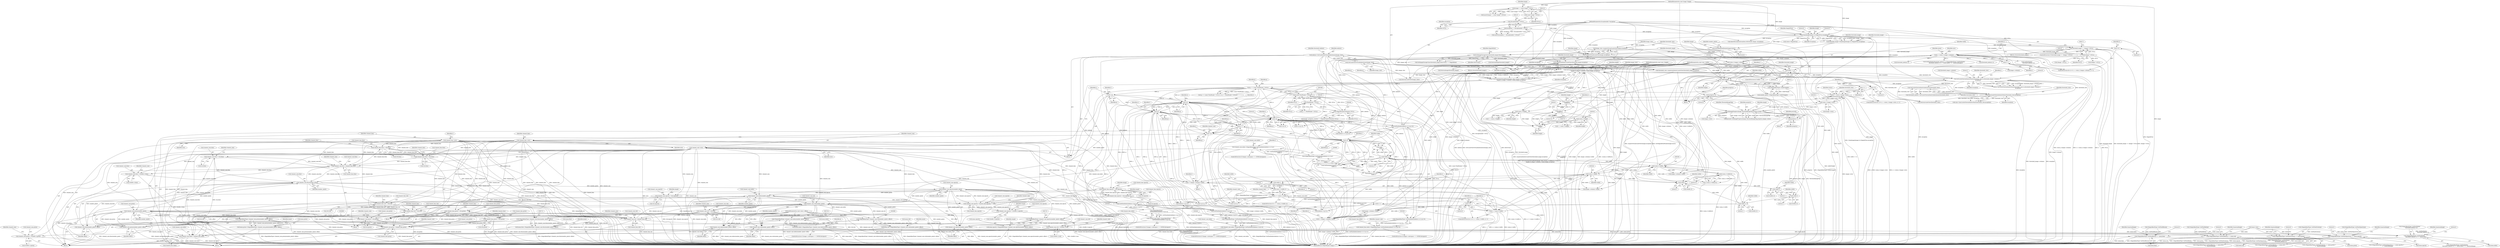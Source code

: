 digraph "0_ImageMagick_55e6dc49f1a381d9d511ee2f888fdc3e3c3e3953@array" {
"1000432" [label="(Call,channel_sum.blue+=r[u].blue)"];
"1000714" [label="(Call,channel_sum.blue/number_pixels)"];
"1000628" [label="(Call,channel_sum.blue+=r[width-1].blue)"];
"1000512" [label="(Call,channel_sum.blue-=channel_bias.blue)"];
"1000376" [label="(Call,channel_bias.blue+=r[u].blue)"];
"1000566" [label="(Call,channel_bias.blue+=r[0].blue)"];
"1000533" [label="(Call,channel_bias=zero)"];
"1000316" [label="(Call,channel_bias=zero)"];
"1000432" [label="(Call,channel_sum.blue+=r[u].blue)"];
"1000319" [label="(Call,channel_sum=zero)"];
"1000701" [label="(Call,channel_sum.green/number_pixels)"];
"1000505" [label="(Call,channel_sum.green-=channel_bias.green)"];
"1000367" [label="(Call,channel_bias.green+=r[u].green)"];
"1000557" [label="(Call,channel_bias.green+=r[0].green)"];
"1000423" [label="(Call,channel_sum.green+=r[u].green)"];
"1000617" [label="(Call,channel_sum.green+=r[width-1].green)"];
"1000688" [label="(Call,channel_sum.red/number_pixels)"];
"1000606" [label="(Call,channel_sum.red+=r[width-1].red)"];
"1000498" [label="(Call,channel_sum.red-=channel_bias.red)"];
"1000548" [label="(Call,channel_bias.red+=r[0].red)"];
"1000358" [label="(Call,channel_bias.red+=r[u].red)"];
"1000414" [label="(Call,channel_sum.red+=r[u].red)"];
"1000746" [label="(Call,channel_sum.index/number_pixels)"];
"1000526" [label="(Call,channel_sum.index-=channel_bias.index)"];
"1000400" [label="(Call,channel_bias.index=(MagickRealType)\n                GetPixelIndex(indexes+(r-p)+u))"];
"1000404" [label="(Call,(MagickRealType)\n                GetPixelIndex(indexes+(r-p)+u))"];
"1000406" [label="(Call,GetPixelIndex(indexes+(r-p)+u))"];
"1000308" [label="(Call,indexes=GetCacheViewVirtualIndexQueue(image_view))"];
"1000310" [label="(Call,GetCacheViewVirtualIndexQueue(image_view))"];
"1000258" [label="(Call,GetCacheViewVirtualPixels(image_view,-((ssize_t) width/2L),y-(ssize_t)\n      height/2L,image->columns+width,height,exception))"];
"1000217" [label="(Call,image_view=AcquireVirtualCacheView(image,exception))"];
"1000219" [label="(Call,AcquireVirtualCacheView(image,exception))"];
"1000206" [label="(Call,GetMagickPixelPacket(image,&zero))"];
"1000157" [label="(Call,CloneImage(image,0,0,MagickTrue,exception))"];
"1000117" [label="(Call,image != (const Image *) NULL)"];
"1000102" [label="(MethodParameterIn,const Image *image)"];
"1000119" [label="(Call,(const Image *) NULL)"];
"1000144" [label="(Call,exception != (ExceptionInfo *) NULL)"];
"1000106" [label="(MethodParameterIn,ExceptionInfo *exception)"];
"1000146" [label="(Call,(ExceptionInfo *) NULL)"];
"1000260" [label="(Call,-((ssize_t) width/2L))"];
"1000261" [label="(Call,(ssize_t) width/2L)"];
"1000262" [label="(Call,(ssize_t) width)"];
"1000214" [label="(Call,width*height)"];
"1000174" [label="(Call,width == 0)"];
"1000103" [label="(MethodParameterIn,const size_t width)"];
"1000104" [label="(MethodParameterIn,const size_t height)"];
"1000646" [label="(Call,width-1)"];
"1000635" [label="(Call,width-1)"];
"1000624" [label="(Call,width-1)"];
"1000613" [label="(Call,width-1)"];
"1000671" [label="(Call,width-1)"];
"1000343" [label="(Call,(ssize_t) width)"];
"1000354" [label="(Call,width-1)"];
"1000266" [label="(Call,y-(ssize_t)\n      height/2L)"];
"1000231" [label="(Call,y < (ssize_t) image->rows)"];
"1000238" [label="(Call,y++)"];
"1000282" [label="(Call,GetCacheViewAuthenticPixels(threshold_view,0,y,threshold_image->columns,1,\n      exception))"];
"1000222" [label="(Call,threshold_view=AcquireAuthenticCacheView(threshold_image,exception))"];
"1000224" [label="(Call,AcquireAuthenticCacheView(threshold_image,exception))"];
"1000181" [label="(Call,SetImageStorageClass(threshold_image,DirectClass))"];
"1000164" [label="(Call,threshold_image == (Image *) NULL)"];
"1000155" [label="(Call,threshold_image=CloneImage(image,0,0,MagickTrue,exception))"];
"1000166" [label="(Call,(Image *) NULL)"];
"1000833" [label="(Call,SyncCacheViewAuthenticPixels(threshold_view,exception))"];
"1000314" [label="(Call,GetCacheViewAuthenticIndexQueue(threshold_view))"];
"1000228" [label="(Call,y=0)"];
"1000233" [label="(Call,(ssize_t) image->rows)"];
"1000857" [label="(Call,SetImageProgress(image,ThresholdImageTag,progress,image->rows))"];
"1000853" [label="(Call,progress++)"];
"1000203" [label="(Call,progress=0)"];
"1000268" [label="(Call,(ssize_t)\n      height/2L)"];
"1000269" [label="(Call,(ssize_t)\n      height)"];
"1000331" [label="(Call,(ssize_t) height)"];
"1000542" [label="(Call,(ssize_t) height)"];
"1000483" [label="(Call,(ssize_t) image->columns)"];
"1000410" [label="(Call,r-p)"];
"1000466" [label="(Call,r-p)"];
"1000322" [label="(Call,r=p)"];
"1000293" [label="(Call,p == (const PixelPacket *) NULL)"];
"1000256" [label="(Call,p=GetCacheViewVirtualPixels(image_view,-((ssize_t) width/2L),y-(ssize_t)\n      height/2L,image->columns+width,height,exception))"];
"1000295" [label="(Call,(const PixelPacket *) NULL)"];
"1000848" [label="(Call,(MagickProgressMonitor) NULL)"];
"1000300" [label="(Call,(PixelPacket *) NULL)"];
"1000470" [label="(Call,r+=image->columns+width)"];
"1000350" [label="(Call,u == (ssize_t) (width-1))"];
"1000341" [label="(Call,u < (ssize_t) width)"];
"1000338" [label="(Call,u=0)"];
"1000346" [label="(Call,u++)"];
"1000352" [label="(Call,(ssize_t) (width-1))"];
"1000590" [label="(Call,channel_bias.index=(MagickRealType) GetPixelIndex(indexes+x+(r-p)+0))"];
"1000594" [label="(Call,(MagickRealType) GetPixelIndex(indexes+x+(r-p)+0))"];
"1000596" [label="(Call,GetPixelIndex(indexes+x+(r-p)+0))"];
"1000481" [label="(Call,x < (ssize_t) image->columns)"];
"1000488" [label="(Call,x++)"];
"1000478" [label="(Call,x=0)"];
"1000602" [label="(Call,r-p)"];
"1000495" [label="(Call,r=p)"];
"1000827" [label="(Call,p++)"];
"1000668" [label="(Call,r-p)"];
"1000674" [label="(Call,r+=image->columns+width)"];
"1000456" [label="(Call,channel_sum.index=(MagickRealType) GetPixelIndex(indexes+(r-p)+u))"];
"1000460" [label="(Call,(MagickRealType) GetPixelIndex(indexes+(r-p)+u))"];
"1000462" [label="(Call,GetPixelIndex(indexes+(r-p)+u))"];
"1000656" [label="(Call,channel_sum.index=(MagickRealType) GetPixelIndex(indexes+x+(r-p)+\n            width-1))"];
"1000660" [label="(Call,(MagickRealType) GetPixelIndex(indexes+x+(r-p)+\n            width-1))"];
"1000662" [label="(Call,GetPixelIndex(indexes+x+(r-p)+\n            width-1))"];
"1000727" [label="(Call,channel_sum.opacity/number_pixels)"];
"1000519" [label="(Call,channel_sum.opacity-=channel_bias.opacity)"];
"1000575" [label="(Call,channel_bias.opacity+=r[0].opacity)"];
"1000385" [label="(Call,channel_bias.opacity+=r[u].opacity)"];
"1000441" [label="(Call,channel_sum.opacity+=r[u].opacity)"];
"1000639" [label="(Call,channel_sum.opacity+=r[width-1].opacity)"];
"1000210" [label="(Call,number_pixels=(MagickRealType) (width*height))"];
"1000212" [label="(Call,(MagickRealType) (width*height))"];
"1000711" [label="(Call,(MagickRealType) (channel_sum.blue/number_pixels+offset))"];
"1000707" [label="(Call,mean.blue=(MagickRealType) (channel_sum.blue/number_pixels+offset))"];
"1000781" [label="(Call,(MagickRealType) GetPixelBlue(q) <= mean.blue)"];
"1000713" [label="(Call,channel_sum.blue/number_pixels+offset)"];
"1000685" [label="(Call,(MagickRealType) (channel_sum.red/number_pixels+offset))"];
"1000681" [label="(Call,mean.red=(MagickRealType) (channel_sum.red/number_pixels+offset))"];
"1000755" [label="(Call,(MagickRealType) GetPixelRed(q) <= mean.red)"];
"1000687" [label="(Call,channel_sum.red/number_pixels+offset)"];
"1000698" [label="(Call,(MagickRealType) (channel_sum.green/number_pixels+offset))"];
"1000694" [label="(Call,mean.green=(MagickRealType) (channel_sum.green/number_pixels+offset))"];
"1000768" [label="(Call,(MagickRealType) GetPixelGreen(q) <= mean.green)"];
"1000700" [label="(Call,channel_sum.green/number_pixels+offset)"];
"1000724" [label="(Call,(MagickRealType) (channel_sum.opacity/number_pixels+offset))"];
"1000720" [label="(Call,mean.opacity=(MagickRealType) (channel_sum.opacity/number_pixels+offset))"];
"1000794" [label="(Call,(MagickRealType) GetPixelOpacity(q) <= mean.opacity)"];
"1000726" [label="(Call,channel_sum.opacity/number_pixels+offset)"];
"1000743" [label="(Call,(MagickRealType) (channel_sum.index/number_pixels+offset))"];
"1000739" [label="(Call,mean.index=(MagickRealType) (channel_sum.index/number_pixels+offset))"];
"1000815" [label="(Call,(MagickRealType) GetPixelIndex(\n          threshold_indexes+x) <= mean.index)"];
"1000745" [label="(Call,channel_sum.index/number_pixels+offset)"];
"1000182" [label="(Identifier,threshold_image)"];
"1000412" [label="(Identifier,p)"];
"1000889" [label="(MethodReturn,MagickExport Image *)"];
"1000781" [label="(Call,(MagickRealType) GetPixelBlue(q) <= mean.blue)"];
"1000212" [label="(Call,(MagickRealType) (width*height))"];
"1000675" [label="(Identifier,r)"];
"1000835" [label="(Identifier,exception)"];
"1000793" [label="(Call,((MagickRealType) GetPixelOpacity(q) <= mean.opacity) ?\n        0 : QuantumRange)"];
"1000635" [label="(Call,width-1)"];
"1000828" [label="(Identifier,p)"];
"1000278" [label="(Identifier,height)"];
"1000404" [label="(Call,(MagickRealType)\n                GetPixelIndex(indexes+(r-p)+u))"];
"1000540" [label="(Call,v < (ssize_t) height)"];
"1000514" [label="(Identifier,channel_sum)"];
"1000671" [label="(Call,width-1)"];
"1000674" [label="(Call,r+=image->columns+width)"];
"1000362" [label="(Call,r[u].red)"];
"1000739" [label="(Call,mean.index=(MagickRealType) (channel_sum.index/number_pixels+offset))"];
"1000309" [label="(Identifier,indexes)"];
"1000253" [label="(Identifier,status)"];
"1000450" [label="(ControlStructure,if (image->colorspace == CMYKColorspace))"];
"1000519" [label="(Call,channel_sum.opacity-=channel_bias.opacity)"];
"1000217" [label="(Call,image_view=AcquireVirtualCacheView(image,exception))"];
"1000724" [label="(Call,(MagickRealType) (channel_sum.opacity/number_pixels+offset))"];
"1000619" [label="(Identifier,channel_sum)"];
"1000497" [label="(Identifier,p)"];
"1000368" [label="(Call,channel_bias.green)"];
"1000534" [label="(Identifier,channel_bias)"];
"1000687" [label="(Call,channel_sum.red/number_pixels+offset)"];
"1000170" [label="(Call,(Image *) NULL)"];
"1000177" [label="(Return,return(threshold_image);)"];
"1000568" [label="(Identifier,channel_bias)"];
"1000480" [label="(Literal,0)"];
"1000407" [label="(Call,indexes+(r-p)+u)"];
"1000777" [label="(Identifier,QuantumRange)"];
"1000577" [label="(Identifier,channel_bias)"];
"1000275" [label="(Identifier,image)"];
"1000265" [label="(Literal,2L)"];
"1000713" [label="(Call,channel_sum.blue/number_pixels+offset)"];
"1000768" [label="(Call,(MagickRealType) GetPixelGreen(q) <= mean.green)"];
"1000576" [label="(Call,channel_bias.opacity)"];
"1000653" [label="(Identifier,image)"];
"1000266" [label="(Call,y-(ssize_t)\n      height/2L)"];
"1000160" [label="(Literal,0)"];
"1000496" [label="(Identifier,r)"];
"1000413" [label="(Identifier,u)"];
"1000624" [label="(Call,width-1)"];
"1000694" [label="(Call,mean.green=(MagickRealType) (channel_sum.green/number_pixels+offset))"];
"1000377" [label="(Call,channel_bias.blue)"];
"1000221" [label="(Identifier,exception)"];
"1000698" [label="(Call,(MagickRealType) (channel_sum.green/number_pixels+offset))"];
"1000121" [label="(Identifier,NULL)"];
"1000718" [label="(Identifier,number_pixels)"];
"1000618" [label="(Call,channel_sum.green)"];
"1000380" [label="(Call,r[u].blue)"];
"1000341" [label="(Call,u < (ssize_t) width)"];
"1000751" [label="(Identifier,offset)"];
"1000647" [label="(Identifier,width)"];
"1000816" [label="(Call,(MagickRealType) GetPixelIndex(\n          threshold_indexes+x))"];
"1000465" [label="(Call,(r-p)+u)"];
"1000414" [label="(Call,channel_sum.red+=r[u].red)"];
"1000628" [label="(Call,channel_sum.blue+=r[width-1].blue)"];
"1000162" [label="(Identifier,exception)"];
"1000604" [label="(Identifier,p)"];
"1000608" [label="(Identifier,channel_sum)"];
"1000601" [label="(Call,(r-p)+0)"];
"1000776" [label="(Literal,0)"];
"1000207" [label="(Identifier,image)"];
"1000352" [label="(Call,(ssize_t) (width-1))"];
"1000668" [label="(Call,r-p)"];
"1000215" [label="(Identifier,width)"];
"1000256" [label="(Call,p=GetCacheViewVirtualPixels(image_view,-((ssize_t) width/2L),y-(ssize_t)\n      height/2L,image->columns+width,height,exception))"];
"1000360" [label="(Identifier,channel_bias)"];
"1000367" [label="(Call,channel_bias.green+=r[u].green)"];
"1000850" [label="(Identifier,NULL)"];
"1000672" [label="(Identifier,width)"];
"1000183" [label="(Identifier,DirectClass)"];
"1000520" [label="(Call,channel_sum.opacity)"];
"1000378" [label="(Identifier,channel_bias)"];
"1000295" [label="(Call,(const PixelPacket *) NULL)"];
"1000512" [label="(Call,channel_sum.blue-=channel_bias.blue)"];
"1000329" [label="(Call,v < (ssize_t) height)"];
"1000483" [label="(Call,(ssize_t) image->columns)"];
"1000394" [label="(ControlStructure,if (image->colorspace == CMYKColorspace))"];
"1000385" [label="(Call,channel_bias.opacity+=r[u].opacity)"];
"1000267" [label="(Identifier,y)"];
"1000676" [label="(Call,image->columns+width)"];
"1000622" [label="(Call,r[width-1])"];
"1000639" [label="(Call,channel_sum.opacity+=r[width-1].opacity)"];
"1000224" [label="(Call,AcquireAuthenticCacheView(threshold_image,exception))"];
"1000175" [label="(Identifier,width)"];
"1000348" [label="(Block,)"];
"1000315" [label="(Identifier,threshold_view)"];
"1000102" [label="(MethodParameterIn,const Image *image)"];
"1000822" [label="(Call,mean.index)"];
"1000544" [label="(Identifier,height)"];
"1000767" [label="(Call,((MagickRealType) GetPixelGreen(q) <= mean.green) ?\n        0 : QuantumRange)"];
"1000799" [label="(Call,mean.opacity)"];
"1000389" [label="(Call,r[u].opacity)"];
"1000103" [label="(MethodParameterIn,const size_t width)"];
"1000509" [label="(Call,channel_bias.green)"];
"1000695" [label="(Call,mean.green)"];
"1000557" [label="(Call,channel_bias.green+=r[0].green)"];
"1000665" [label="(Call,x+(r-p)+\n            width-1)"];
"1000411" [label="(Identifier,r)"];
"1000181" [label="(Call,SetImageStorageClass(threshold_image,DirectClass))"];
"1000763" [label="(Literal,0)"];
"1000590" [label="(Call,channel_bias.index=(MagickRealType) GetPixelIndex(indexes+x+(r-p)+0))"];
"1000719" [label="(Identifier,offset)"];
"1000746" [label="(Call,channel_sum.index/number_pixels)"];
"1000208" [label="(Call,&zero)"];
"1000427" [label="(Call,r[u].green)"];
"1000282" [label="(Call,GetCacheViewAuthenticPixels(threshold_view,0,y,threshold_image->columns,1,\n      exception))"];
"1000369" [label="(Identifier,channel_bias)"];
"1000858" [label="(Identifier,image)"];
"1000644" [label="(Call,r[width-1])"];
"1000851" [label="(Block,)"];
"1000210" [label="(Call,number_pixels=(MagickRealType) (width*height))"];
"1000416" [label="(Identifier,channel_sum)"];
"1000333" [label="(Identifier,height)"];
"1000559" [label="(Identifier,channel_bias)"];
"1000357" [label="(Block,)"];
"1000216" [label="(Identifier,height)"];
"1000222" [label="(Call,threshold_view=AcquireAuthenticCacheView(threshold_image,exception))"];
"1000477" [label="(ControlStructure,for (x=0; x < (ssize_t) image->columns; x++))"];
"1000832" [label="(Identifier,sync)"];
"1000468" [label="(Identifier,p)"];
"1000308" [label="(Call,indexes=GetCacheViewVirtualIndexQueue(image_view))"];
"1000453" [label="(Identifier,image)"];
"1000457" [label="(Call,channel_sum.index)"];
"1000584" [label="(ControlStructure,if (image->colorspace == CMYKColorspace))"];
"1000105" [label="(MethodParameterIn,const ssize_t offset)"];
"1000117" [label="(Call,image != (const Image *) NULL)"];
"1000605" [label="(Literal,0)"];
"1000533" [label="(Call,channel_bias=zero)"];
"1000463" [label="(Call,indexes+(r-p)+u)"];
"1000434" [label="(Identifier,channel_sum)"];
"1000337" [label="(ControlStructure,for (u=0; u < (ssize_t) width; u++))"];
"1000415" [label="(Call,channel_sum.red)"];
"1000834" [label="(Identifier,threshold_view)"];
"1000166" [label="(Call,(Image *) NULL)"];
"1000340" [label="(Literal,0)"];
"1000736" [label="(Identifier,image)"];
"1000269" [label="(Call,(ssize_t)\n      height)"];
"1000696" [label="(Identifier,mean)"];
"1000685" [label="(Call,(MagickRealType) (channel_sum.red/number_pixels+offset))"];
"1000633" [label="(Call,r[width-1])"];
"1000119" [label="(Call,(const Image *) NULL)"];
"1000530" [label="(Call,channel_bias.index)"];
"1000299" [label="(Identifier,q)"];
"1000726" [label="(Call,channel_sum.opacity/number_pixels+offset)"];
"1000318" [label="(Identifier,zero)"];
"1000579" [label="(Call,r[0].opacity)"];
"1000727" [label="(Call,channel_sum.opacity/number_pixels)"];
"1000617" [label="(Call,channel_sum.green+=r[width-1].green)"];
"1000597" [label="(Call,indexes+x+(r-p)+0)"];
"1000268" [label="(Call,(ssize_t)\n      height/2L)"];
"1000376" [label="(Call,channel_bias.blue+=r[u].blue)"];
"1000802" [label="(Literal,0)"];
"1000731" [label="(Identifier,number_pixels)"];
"1000506" [label="(Call,channel_sum.green)"];
"1000146" [label="(Call,(ExceptionInfo *) NULL)"];
"1000469" [label="(Identifier,u)"];
"1000290" [label="(Identifier,exception)"];
"1000387" [label="(Identifier,channel_bias)"];
"1000587" [label="(Identifier,image)"];
"1000567" [label="(Call,channel_bias.blue)"];
"1000833" [label="(Call,SyncCacheViewAuthenticPixels(threshold_view,exception))"];
"1000708" [label="(Call,mean.blue)"];
"1000625" [label="(Identifier,width)"];
"1000626" [label="(Literal,1)"];
"1000320" [label="(Identifier,channel_sum)"];
"1000418" [label="(Call,r[u].red)"];
"1000795" [label="(Call,(MagickRealType) GetPixelOpacity(q))"];
"1000331" [label="(Call,(ssize_t) height)"];
"1000848" [label="(Call,(MagickProgressMonitor) NULL)"];
"1000425" [label="(Identifier,channel_sum)"];
"1000482" [label="(Identifier,x)"];
"1000646" [label="(Call,width-1)"];
"1000356" [label="(Literal,1)"];
"1000516" [label="(Call,channel_bias.blue)"];
"1000279" [label="(Identifier,exception)"];
"1000502" [label="(Call,channel_bias.red)"];
"1000441" [label="(Call,channel_sum.opacity+=r[u].opacity)"];
"1000507" [label="(Identifier,channel_sum)"];
"1000549" [label="(Call,channel_bias.red)"];
"1000615" [label="(Literal,1)"];
"1000321" [label="(Identifier,zero)"];
"1000505" [label="(Call,channel_sum.green-=channel_bias.green)"];
"1000669" [label="(Identifier,r)"];
"1000500" [label="(Identifier,channel_sum)"];
"1000528" [label="(Identifier,channel_sum)"];
"1000769" [label="(Call,(MagickRealType) GetPixelGreen(q))"];
"1000594" [label="(Call,(MagickRealType) GetPixelIndex(indexes+x+(r-p)+0))"];
"1000206" [label="(Call,GetMagickPixelPacket(image,&zero))"];
"1000312" [label="(Call,threshold_indexes=GetCacheViewAuthenticIndexQueue(threshold_view))"];
"1000410" [label="(Call,r-p)"];
"1000298" [label="(Call,q == (PixelPacket *) NULL)"];
"1000259" [label="(Identifier,image_view)"];
"1000339" [label="(Identifier,u)"];
"1000495" [label="(Call,r=p)"];
"1000819" [label="(Call,threshold_indexes+x)"];
"1000827" [label="(Call,p++)"];
"1000513" [label="(Call,channel_sum.blue)"];
"1000855" [label="(Call,proceed=SetImageProgress(image,ThresholdImageTag,progress,image->rows))"];
"1000702" [label="(Call,channel_sum.green)"];
"1000227" [label="(ControlStructure,for (y=0; y < (ssize_t) image->rows; y++))"];
"1000606" [label="(Call,channel_sum.red+=r[width-1].red)"];
"1000178" [label="(Identifier,threshold_image)"];
"1000283" [label="(Identifier,threshold_view)"];
"1000689" [label="(Call,channel_sum.red)"];
"1000790" [label="(Identifier,QuantumRange)"];
"1000542" [label="(Call,(ssize_t) height)"];
"1000527" [label="(Call,channel_sum.index)"];
"1000324" [label="(Identifier,p)"];
"1000235" [label="(Call,image->rows)"];
"1000297" [label="(Identifier,NULL)"];
"1000682" [label="(Call,mean.red)"];
"1000493" [label="(Identifier,mean)"];
"1000857" [label="(Call,SetImageProgress(image,ThresholdImageTag,progress,image->rows))"];
"1000629" [label="(Call,channel_sum.blue)"];
"1000443" [label="(Identifier,channel_sum)"];
"1000176" [label="(Literal,0)"];
"1000204" [label="(Identifier,progress)"];
"1000145" [label="(Identifier,exception)"];
"1000409" [label="(Call,(r-p)+u)"];
"1000240" [label="(Block,)"];
"1000705" [label="(Identifier,number_pixels)"];
"1000397" [label="(Identifier,image)"];
"1000636" [label="(Identifier,width)"];
"1000728" [label="(Call,channel_sum.opacity)"];
"1000853" [label="(Call,progress++)"];
"1000229" [label="(Identifier,y)"];
"1000688" [label="(Call,channel_sum.red/number_pixels)"];
"1000386" [label="(Call,channel_bias.opacity)"];
"1000186" [label="(Call,InheritException(exception,&threshold_image->exception))"];
"1000603" [label="(Identifier,r)"];
"1000342" [label="(Identifier,u)"];
"1000711" [label="(Call,(MagickRealType) (channel_sum.blue/number_pixels+offset))"];
"1000693" [label="(Identifier,offset)"];
"1000854" [label="(Identifier,progress)"];
"1000754" [label="(Call,((MagickRealType) GetPixelRed(q) <= mean.red) ?\n        0 : QuantumRange)"];
"1000750" [label="(Identifier,number_pixels)"];
"1000782" [label="(Call,(MagickRealType) GetPixelBlue(q))"];
"1000347" [label="(Identifier,u)"];
"1000197" [label="(Call,(Image *) NULL)"];
"1000773" [label="(Call,mean.green)"];
"1000466" [label="(Call,r-p)"];
"1000760" [label="(Call,mean.red)"];
"1000345" [label="(Identifier,width)"];
"1000260" [label="(Call,-((ssize_t) width/2L))"];
"1000481" [label="(Call,x < (ssize_t) image->columns)"];
"1000165" [label="(Identifier,threshold_image)"];
"1000371" [label="(Call,r[u].green)"];
"1000632" [label="(Call,r[width-1].blue)"];
"1000692" [label="(Identifier,number_pixels)"];
"1000436" [label="(Call,r[u].blue)"];
"1000640" [label="(Call,channel_sum.opacity)"];
"1000173" [label="(ControlStructure,if (width == 0))"];
"1000715" [label="(Call,channel_sum.blue)"];
"1000489" [label="(Identifier,x)"];
"1000650" [label="(ControlStructure,if (image->colorspace == CMYKColorspace))"];
"1000285" [label="(Identifier,y)"];
"1000780" [label="(Call,((MagickRealType) GetPixelBlue(q) <= mean.blue) ?\n        0 : QuantumRange)"];
"1000238" [label="(Call,y++)"];
"1000607" [label="(Call,channel_sum.red)"];
"1000460" [label="(Call,(MagickRealType) GetPixelIndex(indexes+(r-p)+u))"];
"1000656" [label="(Call,channel_sum.index=(MagickRealType) GetPixelIndex(indexes+x+(r-p)+\n            width-1))"];
"1000214" [label="(Call,width*height)"];
"1000184" [label="(Identifier,MagickFalse)"];
"1000261" [label="(Call,(ssize_t) width/2L)"];
"1000810" [label="(Call,SetPixelIndex(threshold_indexes+x,(((MagickRealType) GetPixelIndex(\n          threshold_indexes+x) <= mean.index) ? 0 : QuantumRange)))"];
"1000350" [label="(Call,u == (ssize_t) (width-1))"];
"1000764" [label="(Identifier,QuantumRange)"];
"1000271" [label="(Identifier,height)"];
"1000280" [label="(Call,q=GetCacheViewAuthenticPixels(threshold_view,0,y,threshold_image->columns,1,\n      exception))"];
"1000231" [label="(Call,y < (ssize_t) image->rows)"];
"1000155" [label="(Call,threshold_image=CloneImage(image,0,0,MagickTrue,exception))"];
"1000815" [label="(Call,(MagickRealType) GetPixelIndex(\n          threshold_indexes+x) <= mean.index)"];
"1000314" [label="(Call,GetCacheViewAuthenticIndexQueue(threshold_view))"];
"1000663" [label="(Call,indexes+x+(r-p)+\n            width-1)"];
"1000794" [label="(Call,(MagickRealType) GetPixelOpacity(q) <= mean.opacity)"];
"1000548" [label="(Call,channel_bias.red+=r[0].red)"];
"1000485" [label="(Call,image->columns)"];
"1000566" [label="(Call,channel_bias.blue+=r[0].blue)"];
"1000323" [label="(Identifier,r)"];
"1000144" [label="(Call,exception != (ExceptionInfo *) NULL)"];
"1000610" [label="(Call,r[width-1].red)"];
"1000786" [label="(Call,mean.blue)"];
"1000885" [label="(Call,DestroyImage(threshold_image))"];
"1000877" [label="(Call,DestroyCacheView(image_view))"];
"1000488" [label="(Call,x++)"];
"1000755" [label="(Call,(MagickRealType) GetPixelRed(q) <= mean.red)"];
"1000346" [label="(Call,u++)"];
"1000523" [label="(Call,channel_bias.opacity)"];
"1000552" [label="(Call,r[0].red)"];
"1000220" [label="(Identifier,image)"];
"1000700" [label="(Call,channel_sum.green/number_pixels+offset)"];
"1000336" [label="(Block,)"];
"1000740" [label="(Call,mean.index)"];
"1000349" [label="(ControlStructure,if (u == (ssize_t) (width-1)))"];
"1000546" [label="(Identifier,v)"];
"1000225" [label="(Identifier,threshold_image)"];
"1000547" [label="(Block,)"];
"1000831" [label="(Call,sync=SyncCacheViewAuthenticPixels(threshold_view,exception))"];
"1000470" [label="(Call,r+=image->columns+width)"];
"1000118" [label="(Identifier,image)"];
"1000743" [label="(Call,(MagickRealType) (channel_sum.index/number_pixels+offset))"];
"1000157" [label="(Call,CloneImage(image,0,0,MagickTrue,exception))"];
"1000643" [label="(Call,r[width-1].opacity)"];
"1000230" [label="(Literal,0)"];
"1000599" [label="(Call,x+(r-p)+0)"];
"1000814" [label="(Call,((MagickRealType) GetPixelIndex(\n          threshold_indexes+x) <= mean.index) ? 0 : QuantumRange)"];
"1000575" [label="(Call,channel_bias.opacity+=r[0].opacity)"];
"1000445" [label="(Call,r[u].opacity)"];
"1000148" [label="(Identifier,NULL)"];
"1000478" [label="(Call,x=0)"];
"1000284" [label="(Literal,0)"];
"1000570" [label="(Call,r[0].blue)"];
"1000591" [label="(Call,channel_bias.index)"];
"1000273" [label="(Call,image->columns+width)"];
"1000163" [label="(ControlStructure,if (threshold_image == (Image *) NULL))"];
"1000873" [label="(Call,DestroyCacheView(threshold_view))"];
"1000351" [label="(Identifier,u)"];
"1000637" [label="(Literal,1)"];
"1000327" [label="(Identifier,v)"];
"1000218" [label="(Identifier,image_view)"];
"1000228" [label="(Call,y=0)"];
"1000826" [label="(Identifier,QuantumRange)"];
"1000706" [label="(Identifier,offset)"];
"1000673" [label="(Literal,1)"];
"1000648" [label="(Literal,1)"];
"1000614" [label="(Identifier,width)"];
"1000456" [label="(Call,channel_sum.index=(MagickRealType) GetPixelIndex(indexes+(r-p)+u))"];
"1000355" [label="(Identifier,width)"];
"1000272" [label="(Literal,2L)"];
"1000319" [label="(Call,channel_sum=zero)"];
"1000180" [label="(Call,SetImageStorageClass(threshold_image,DirectClass) == MagickFalse)"];
"1000168" [label="(Identifier,NULL)"];
"1000887" [label="(Return,return(threshold_image);)"];
"1000358" [label="(Call,channel_bias.red+=r[u].red)"];
"1000498" [label="(Call,channel_sum.red-=channel_bias.red)"];
"1000732" [label="(Identifier,offset)"];
"1000747" [label="(Call,channel_sum.index)"];
"1000343" [label="(Call,(ssize_t) width)"];
"1000825" [label="(Literal,0)"];
"1000722" [label="(Identifier,mean)"];
"1000194" [label="(Call,DestroyImage(threshold_image))"];
"1000294" [label="(Identifier,p)"];
"1000338" [label="(Call,u=0)"];
"1000164" [label="(Call,threshold_image == (Image *) NULL)"];
"1000257" [label="(Identifier,p)"];
"1000161" [label="(Identifier,MagickTrue)"];
"1000670" [label="(Identifier,p)"];
"1000657" [label="(Call,channel_sum.index)"];
"1000611" [label="(Call,r[width-1])"];
"1000211" [label="(Identifier,number_pixels)"];
"1000300" [label="(Call,(PixelPacket *) NULL)"];
"1000662" [label="(Call,GetPixelIndex(indexes+x+(r-p)+\n            width-1))"];
"1000432" [label="(Call,channel_sum.blue+=r[u].blue)"];
"1000143" [label="(Call,assert(exception != (ExceptionInfo *) NULL))"];
"1000613" [label="(Call,width-1)"];
"1000621" [label="(Call,r[width-1].green)"];
"1000462" [label="(Call,GetPixelIndex(indexes+(r-p)+u))"];
"1000159" [label="(Literal,0)"];
"1000720" [label="(Call,mean.opacity=(MagickRealType) (channel_sum.opacity/number_pixels+offset))"];
"1000158" [label="(Identifier,image)"];
"1000311" [label="(Identifier,image_view)"];
"1000442" [label="(Call,channel_sum.opacity)"];
"1000174" [label="(Call,width == 0)"];
"1000232" [label="(Identifier,y)"];
"1000107" [label="(Block,)"];
"1000492" [label="(Call,mean=zero)"];
"1000106" [label="(MethodParameterIn,ExceptionInfo *exception)"];
"1000701" [label="(Call,channel_sum.green/number_pixels)"];
"1000521" [label="(Identifier,channel_sum)"];
"1000479" [label="(Identifier,x)"];
"1000233" [label="(Call,(ssize_t) image->rows)"];
"1000424" [label="(Call,channel_sum.green)"];
"1000681" [label="(Call,mean.red=(MagickRealType) (channel_sum.red/number_pixels+offset))"];
"1000322" [label="(Call,r=p)"];
"1000400" [label="(Call,channel_bias.index=(MagickRealType)\n                GetPixelIndex(indexes+(r-p)+u))"];
"1000467" [label="(Identifier,r)"];
"1000709" [label="(Identifier,mean)"];
"1000433" [label="(Call,channel_sum.blue)"];
"1000872" [label="(Identifier,threshold_view)"];
"1000707" [label="(Call,mean.blue=(MagickRealType) (channel_sum.blue/number_pixels+offset))"];
"1000499" [label="(Call,channel_sum.red)"];
"1000156" [label="(Identifier,threshold_image)"];
"1000830" [label="(Identifier,q)"];
"1000558" [label="(Call,channel_bias.green)"];
"1000262" [label="(Call,(ssize_t) width)"];
"1000471" [label="(Identifier,r)"];
"1000205" [label="(Literal,0)"];
"1000667" [label="(Call,(r-p)+\n            width-1)"];
"1000310" [label="(Call,GetCacheViewVirtualIndexQueue(image_view))"];
"1000844" [label="(Call,image->progress_monitor != (MagickProgressMonitor) NULL)"];
"1000745" [label="(Call,channel_sum.index/number_pixels+offset)"];
"1000406" [label="(Call,GetPixelIndex(indexes+(r-p)+u))"];
"1000286" [label="(Call,threshold_image->columns)"];
"1000258" [label="(Call,GetCacheViewVirtualPixels(image_view,-((ssize_t) width/2L),y-(ssize_t)\n      height/2L,image->columns+width,height,exception))"];
"1000526" [label="(Call,channel_sum.index-=channel_bias.index)"];
"1000561" [label="(Call,r[0].green)"];
"1000223" [label="(Identifier,threshold_view)"];
"1000859" [label="(Identifier,ThresholdImageTag)"];
"1000423" [label="(Call,channel_sum.green+=r[u].green)"];
"1000116" [label="(Call,assert(image != (const Image *) NULL))"];
"1000281" [label="(Identifier,q)"];
"1000660" [label="(Call,(MagickRealType) GetPixelIndex(indexes+x+(r-p)+\n            width-1))"];
"1000239" [label="(Identifier,y)"];
"1000289" [label="(Literal,1)"];
"1000602" [label="(Call,r-p)"];
"1000733" [label="(ControlStructure,if (image->colorspace == CMYKColorspace))"];
"1000292" [label="(Call,(p == (const PixelPacket *) NULL) || (q == (PixelPacket *) NULL))"];
"1000219" [label="(Call,AcquireVirtualCacheView(image,exception))"];
"1000203" [label="(Call,progress=0)"];
"1000293" [label="(Call,p == (const PixelPacket *) NULL)"];
"1000359" [label="(Call,channel_bias.red)"];
"1000856" [label="(Identifier,proceed)"];
"1000401" [label="(Call,channel_bias.index)"];
"1000264" [label="(Identifier,width)"];
"1000641" [label="(Identifier,channel_sum)"];
"1000104" [label="(MethodParameterIn,const size_t height)"];
"1000535" [label="(Identifier,zero)"];
"1000200" [label="(Call,status=MagickTrue)"];
"1000490" [label="(Block,)"];
"1000596" [label="(Call,GetPixelIndex(indexes+x+(r-p)+0))"];
"1000317" [label="(Identifier,channel_bias)"];
"1000860" [label="(Identifier,progress)"];
"1000753" [label="(Identifier,q)"];
"1000714" [label="(Call,channel_sum.blue/number_pixels)"];
"1000721" [label="(Call,mean.opacity)"];
"1000302" [label="(Identifier,NULL)"];
"1000354" [label="(Call,width-1)"];
"1000313" [label="(Identifier,threshold_indexes)"];
"1000789" [label="(Literal,0)"];
"1000472" [label="(Call,image->columns+width)"];
"1000538" [label="(Identifier,v)"];
"1000335" [label="(Identifier,v)"];
"1000811" [label="(Call,threshold_indexes+x)"];
"1000316" [label="(Call,channel_bias=zero)"];
"1000803" [label="(Identifier,QuantumRange)"];
"1000756" [label="(Call,(MagickRealType) GetPixelRed(q))"];
"1000630" [label="(Identifier,channel_sum)"];
"1000861" [label="(Call,image->rows)"];
"1000226" [label="(Identifier,exception)"];
"1000818" [label="(Call,GetPixelIndex(\n          threshold_indexes+x))"];
"1000432" -> "1000348"  [label="AST: "];
"1000432" -> "1000436"  [label="CFG: "];
"1000433" -> "1000432"  [label="AST: "];
"1000436" -> "1000432"  [label="AST: "];
"1000443" -> "1000432"  [label="CFG: "];
"1000432" -> "1000889"  [label="DDG: r[u].blue"];
"1000432" -> "1000889"  [label="DDG: channel_sum.blue"];
"1000714" -> "1000432"  [label="DDG: channel_sum.blue"];
"1000319" -> "1000432"  [label="DDG: channel_sum"];
"1000432" -> "1000512"  [label="DDG: channel_sum.blue"];
"1000714" -> "1000713"  [label="AST: "];
"1000714" -> "1000718"  [label="CFG: "];
"1000715" -> "1000714"  [label="AST: "];
"1000718" -> "1000714"  [label="AST: "];
"1000719" -> "1000714"  [label="CFG: "];
"1000714" -> "1000889"  [label="DDG: channel_sum.blue"];
"1000714" -> "1000512"  [label="DDG: channel_sum.blue"];
"1000714" -> "1000711"  [label="DDG: channel_sum.blue"];
"1000714" -> "1000711"  [label="DDG: number_pixels"];
"1000714" -> "1000713"  [label="DDG: channel_sum.blue"];
"1000714" -> "1000713"  [label="DDG: number_pixels"];
"1000628" -> "1000714"  [label="DDG: channel_sum.blue"];
"1000512" -> "1000714"  [label="DDG: channel_sum.blue"];
"1000319" -> "1000714"  [label="DDG: channel_sum"];
"1000701" -> "1000714"  [label="DDG: number_pixels"];
"1000714" -> "1000727"  [label="DDG: number_pixels"];
"1000628" -> "1000547"  [label="AST: "];
"1000628" -> "1000632"  [label="CFG: "];
"1000629" -> "1000628"  [label="AST: "];
"1000632" -> "1000628"  [label="AST: "];
"1000641" -> "1000628"  [label="CFG: "];
"1000628" -> "1000889"  [label="DDG: r[width-1].blue"];
"1000512" -> "1000628"  [label="DDG: channel_sum.blue"];
"1000319" -> "1000628"  [label="DDG: channel_sum"];
"1000512" -> "1000490"  [label="AST: "];
"1000512" -> "1000516"  [label="CFG: "];
"1000513" -> "1000512"  [label="AST: "];
"1000516" -> "1000512"  [label="AST: "];
"1000521" -> "1000512"  [label="CFG: "];
"1000512" -> "1000889"  [label="DDG: channel_bias.blue"];
"1000376" -> "1000512"  [label="DDG: channel_bias.blue"];
"1000566" -> "1000512"  [label="DDG: channel_bias.blue"];
"1000533" -> "1000512"  [label="DDG: channel_bias"];
"1000316" -> "1000512"  [label="DDG: channel_bias"];
"1000319" -> "1000512"  [label="DDG: channel_sum"];
"1000376" -> "1000357"  [label="AST: "];
"1000376" -> "1000380"  [label="CFG: "];
"1000377" -> "1000376"  [label="AST: "];
"1000380" -> "1000376"  [label="AST: "];
"1000387" -> "1000376"  [label="CFG: "];
"1000376" -> "1000889"  [label="DDG: channel_bias.blue"];
"1000566" -> "1000376"  [label="DDG: channel_bias.blue"];
"1000316" -> "1000376"  [label="DDG: channel_bias"];
"1000533" -> "1000376"  [label="DDG: channel_bias"];
"1000376" -> "1000566"  [label="DDG: channel_bias.blue"];
"1000566" -> "1000547"  [label="AST: "];
"1000566" -> "1000570"  [label="CFG: "];
"1000567" -> "1000566"  [label="AST: "];
"1000570" -> "1000566"  [label="AST: "];
"1000577" -> "1000566"  [label="CFG: "];
"1000566" -> "1000889"  [label="DDG: channel_bias.blue"];
"1000566" -> "1000889"  [label="DDG: r[0].blue"];
"1000533" -> "1000566"  [label="DDG: channel_bias"];
"1000316" -> "1000566"  [label="DDG: channel_bias"];
"1000533" -> "1000490"  [label="AST: "];
"1000533" -> "1000535"  [label="CFG: "];
"1000534" -> "1000533"  [label="AST: "];
"1000535" -> "1000533"  [label="AST: "];
"1000538" -> "1000533"  [label="CFG: "];
"1000533" -> "1000889"  [label="DDG: channel_bias"];
"1000533" -> "1000889"  [label="DDG: zero"];
"1000533" -> "1000358"  [label="DDG: channel_bias"];
"1000533" -> "1000367"  [label="DDG: channel_bias"];
"1000533" -> "1000385"  [label="DDG: channel_bias"];
"1000533" -> "1000498"  [label="DDG: channel_bias"];
"1000533" -> "1000505"  [label="DDG: channel_bias"];
"1000533" -> "1000519"  [label="DDG: channel_bias"];
"1000533" -> "1000526"  [label="DDG: channel_bias"];
"1000533" -> "1000548"  [label="DDG: channel_bias"];
"1000533" -> "1000557"  [label="DDG: channel_bias"];
"1000533" -> "1000575"  [label="DDG: channel_bias"];
"1000316" -> "1000240"  [label="AST: "];
"1000316" -> "1000318"  [label="CFG: "];
"1000317" -> "1000316"  [label="AST: "];
"1000318" -> "1000316"  [label="AST: "];
"1000320" -> "1000316"  [label="CFG: "];
"1000316" -> "1000889"  [label="DDG: channel_bias"];
"1000316" -> "1000358"  [label="DDG: channel_bias"];
"1000316" -> "1000367"  [label="DDG: channel_bias"];
"1000316" -> "1000385"  [label="DDG: channel_bias"];
"1000316" -> "1000498"  [label="DDG: channel_bias"];
"1000316" -> "1000505"  [label="DDG: channel_bias"];
"1000316" -> "1000519"  [label="DDG: channel_bias"];
"1000316" -> "1000526"  [label="DDG: channel_bias"];
"1000316" -> "1000548"  [label="DDG: channel_bias"];
"1000316" -> "1000557"  [label="DDG: channel_bias"];
"1000316" -> "1000575"  [label="DDG: channel_bias"];
"1000319" -> "1000240"  [label="AST: "];
"1000319" -> "1000321"  [label="CFG: "];
"1000320" -> "1000319"  [label="AST: "];
"1000321" -> "1000319"  [label="AST: "];
"1000323" -> "1000319"  [label="CFG: "];
"1000319" -> "1000889"  [label="DDG: zero"];
"1000319" -> "1000889"  [label="DDG: channel_sum"];
"1000319" -> "1000414"  [label="DDG: channel_sum"];
"1000319" -> "1000423"  [label="DDG: channel_sum"];
"1000319" -> "1000441"  [label="DDG: channel_sum"];
"1000319" -> "1000498"  [label="DDG: channel_sum"];
"1000319" -> "1000505"  [label="DDG: channel_sum"];
"1000319" -> "1000519"  [label="DDG: channel_sum"];
"1000319" -> "1000526"  [label="DDG: channel_sum"];
"1000319" -> "1000606"  [label="DDG: channel_sum"];
"1000319" -> "1000617"  [label="DDG: channel_sum"];
"1000319" -> "1000639"  [label="DDG: channel_sum"];
"1000319" -> "1000688"  [label="DDG: channel_sum"];
"1000319" -> "1000701"  [label="DDG: channel_sum"];
"1000319" -> "1000727"  [label="DDG: channel_sum"];
"1000319" -> "1000746"  [label="DDG: channel_sum"];
"1000701" -> "1000700"  [label="AST: "];
"1000701" -> "1000705"  [label="CFG: "];
"1000702" -> "1000701"  [label="AST: "];
"1000705" -> "1000701"  [label="AST: "];
"1000706" -> "1000701"  [label="CFG: "];
"1000701" -> "1000889"  [label="DDG: channel_sum.green"];
"1000701" -> "1000423"  [label="DDG: channel_sum.green"];
"1000701" -> "1000505"  [label="DDG: channel_sum.green"];
"1000701" -> "1000698"  [label="DDG: channel_sum.green"];
"1000701" -> "1000698"  [label="DDG: number_pixels"];
"1000701" -> "1000700"  [label="DDG: channel_sum.green"];
"1000701" -> "1000700"  [label="DDG: number_pixels"];
"1000505" -> "1000701"  [label="DDG: channel_sum.green"];
"1000617" -> "1000701"  [label="DDG: channel_sum.green"];
"1000688" -> "1000701"  [label="DDG: number_pixels"];
"1000505" -> "1000490"  [label="AST: "];
"1000505" -> "1000509"  [label="CFG: "];
"1000506" -> "1000505"  [label="AST: "];
"1000509" -> "1000505"  [label="AST: "];
"1000514" -> "1000505"  [label="CFG: "];
"1000505" -> "1000889"  [label="DDG: channel_bias.green"];
"1000367" -> "1000505"  [label="DDG: channel_bias.green"];
"1000557" -> "1000505"  [label="DDG: channel_bias.green"];
"1000423" -> "1000505"  [label="DDG: channel_sum.green"];
"1000505" -> "1000617"  [label="DDG: channel_sum.green"];
"1000367" -> "1000357"  [label="AST: "];
"1000367" -> "1000371"  [label="CFG: "];
"1000368" -> "1000367"  [label="AST: "];
"1000371" -> "1000367"  [label="AST: "];
"1000378" -> "1000367"  [label="CFG: "];
"1000367" -> "1000889"  [label="DDG: channel_bias.green"];
"1000557" -> "1000367"  [label="DDG: channel_bias.green"];
"1000367" -> "1000557"  [label="DDG: channel_bias.green"];
"1000557" -> "1000547"  [label="AST: "];
"1000557" -> "1000561"  [label="CFG: "];
"1000558" -> "1000557"  [label="AST: "];
"1000561" -> "1000557"  [label="AST: "];
"1000568" -> "1000557"  [label="CFG: "];
"1000557" -> "1000889"  [label="DDG: channel_bias.green"];
"1000557" -> "1000889"  [label="DDG: r[0].green"];
"1000423" -> "1000348"  [label="AST: "];
"1000423" -> "1000427"  [label="CFG: "];
"1000424" -> "1000423"  [label="AST: "];
"1000427" -> "1000423"  [label="AST: "];
"1000434" -> "1000423"  [label="CFG: "];
"1000423" -> "1000889"  [label="DDG: r[u].green"];
"1000423" -> "1000889"  [label="DDG: channel_sum.green"];
"1000617" -> "1000547"  [label="AST: "];
"1000617" -> "1000621"  [label="CFG: "];
"1000618" -> "1000617"  [label="AST: "];
"1000621" -> "1000617"  [label="AST: "];
"1000630" -> "1000617"  [label="CFG: "];
"1000617" -> "1000889"  [label="DDG: r[width-1].green"];
"1000688" -> "1000687"  [label="AST: "];
"1000688" -> "1000692"  [label="CFG: "];
"1000689" -> "1000688"  [label="AST: "];
"1000692" -> "1000688"  [label="AST: "];
"1000693" -> "1000688"  [label="CFG: "];
"1000688" -> "1000889"  [label="DDG: channel_sum.red"];
"1000688" -> "1000414"  [label="DDG: channel_sum.red"];
"1000688" -> "1000498"  [label="DDG: channel_sum.red"];
"1000688" -> "1000685"  [label="DDG: channel_sum.red"];
"1000688" -> "1000685"  [label="DDG: number_pixels"];
"1000688" -> "1000687"  [label="DDG: channel_sum.red"];
"1000688" -> "1000687"  [label="DDG: number_pixels"];
"1000606" -> "1000688"  [label="DDG: channel_sum.red"];
"1000498" -> "1000688"  [label="DDG: channel_sum.red"];
"1000746" -> "1000688"  [label="DDG: number_pixels"];
"1000727" -> "1000688"  [label="DDG: number_pixels"];
"1000210" -> "1000688"  [label="DDG: number_pixels"];
"1000606" -> "1000547"  [label="AST: "];
"1000606" -> "1000610"  [label="CFG: "];
"1000607" -> "1000606"  [label="AST: "];
"1000610" -> "1000606"  [label="AST: "];
"1000619" -> "1000606"  [label="CFG: "];
"1000606" -> "1000889"  [label="DDG: r[width-1].red"];
"1000498" -> "1000606"  [label="DDG: channel_sum.red"];
"1000498" -> "1000490"  [label="AST: "];
"1000498" -> "1000502"  [label="CFG: "];
"1000499" -> "1000498"  [label="AST: "];
"1000502" -> "1000498"  [label="AST: "];
"1000507" -> "1000498"  [label="CFG: "];
"1000498" -> "1000889"  [label="DDG: channel_bias.red"];
"1000548" -> "1000498"  [label="DDG: channel_bias.red"];
"1000358" -> "1000498"  [label="DDG: channel_bias.red"];
"1000414" -> "1000498"  [label="DDG: channel_sum.red"];
"1000548" -> "1000547"  [label="AST: "];
"1000548" -> "1000552"  [label="CFG: "];
"1000549" -> "1000548"  [label="AST: "];
"1000552" -> "1000548"  [label="AST: "];
"1000559" -> "1000548"  [label="CFG: "];
"1000548" -> "1000889"  [label="DDG: channel_bias.red"];
"1000548" -> "1000889"  [label="DDG: r[0].red"];
"1000548" -> "1000358"  [label="DDG: channel_bias.red"];
"1000358" -> "1000548"  [label="DDG: channel_bias.red"];
"1000358" -> "1000357"  [label="AST: "];
"1000358" -> "1000362"  [label="CFG: "];
"1000359" -> "1000358"  [label="AST: "];
"1000362" -> "1000358"  [label="AST: "];
"1000369" -> "1000358"  [label="CFG: "];
"1000358" -> "1000889"  [label="DDG: channel_bias.red"];
"1000414" -> "1000348"  [label="AST: "];
"1000414" -> "1000418"  [label="CFG: "];
"1000415" -> "1000414"  [label="AST: "];
"1000418" -> "1000414"  [label="AST: "];
"1000425" -> "1000414"  [label="CFG: "];
"1000414" -> "1000889"  [label="DDG: r[u].red"];
"1000414" -> "1000889"  [label="DDG: channel_sum.red"];
"1000746" -> "1000745"  [label="AST: "];
"1000746" -> "1000750"  [label="CFG: "];
"1000747" -> "1000746"  [label="AST: "];
"1000750" -> "1000746"  [label="AST: "];
"1000751" -> "1000746"  [label="CFG: "];
"1000746" -> "1000889"  [label="DDG: channel_sum.index"];
"1000746" -> "1000889"  [label="DDG: number_pixels"];
"1000746" -> "1000526"  [label="DDG: channel_sum.index"];
"1000746" -> "1000743"  [label="DDG: channel_sum.index"];
"1000746" -> "1000743"  [label="DDG: number_pixels"];
"1000746" -> "1000745"  [label="DDG: channel_sum.index"];
"1000746" -> "1000745"  [label="DDG: number_pixels"];
"1000526" -> "1000746"  [label="DDG: channel_sum.index"];
"1000656" -> "1000746"  [label="DDG: channel_sum.index"];
"1000727" -> "1000746"  [label="DDG: number_pixels"];
"1000526" -> "1000490"  [label="AST: "];
"1000526" -> "1000530"  [label="CFG: "];
"1000527" -> "1000526"  [label="AST: "];
"1000530" -> "1000526"  [label="AST: "];
"1000534" -> "1000526"  [label="CFG: "];
"1000526" -> "1000889"  [label="DDG: channel_bias.index"];
"1000526" -> "1000889"  [label="DDG: channel_sum.index"];
"1000400" -> "1000526"  [label="DDG: channel_bias.index"];
"1000590" -> "1000526"  [label="DDG: channel_bias.index"];
"1000456" -> "1000526"  [label="DDG: channel_sum.index"];
"1000656" -> "1000526"  [label="DDG: channel_sum.index"];
"1000400" -> "1000394"  [label="AST: "];
"1000400" -> "1000404"  [label="CFG: "];
"1000401" -> "1000400"  [label="AST: "];
"1000404" -> "1000400"  [label="AST: "];
"1000416" -> "1000400"  [label="CFG: "];
"1000400" -> "1000889"  [label="DDG: channel_bias.index"];
"1000400" -> "1000889"  [label="DDG: (MagickRealType)\n                GetPixelIndex(indexes+(r-p)+u)"];
"1000404" -> "1000400"  [label="DDG: GetPixelIndex(indexes+(r-p)+u)"];
"1000404" -> "1000406"  [label="CFG: "];
"1000405" -> "1000404"  [label="AST: "];
"1000406" -> "1000404"  [label="AST: "];
"1000404" -> "1000889"  [label="DDG: GetPixelIndex(indexes+(r-p)+u)"];
"1000406" -> "1000404"  [label="DDG: indexes+(r-p)+u"];
"1000406" -> "1000407"  [label="CFG: "];
"1000407" -> "1000406"  [label="AST: "];
"1000406" -> "1000889"  [label="DDG: indexes+(r-p)+u"];
"1000308" -> "1000406"  [label="DDG: indexes"];
"1000410" -> "1000406"  [label="DDG: r"];
"1000410" -> "1000406"  [label="DDG: p"];
"1000350" -> "1000406"  [label="DDG: u"];
"1000308" -> "1000240"  [label="AST: "];
"1000308" -> "1000310"  [label="CFG: "];
"1000309" -> "1000308"  [label="AST: "];
"1000310" -> "1000308"  [label="AST: "];
"1000313" -> "1000308"  [label="CFG: "];
"1000308" -> "1000889"  [label="DDG: GetCacheViewVirtualIndexQueue(image_view)"];
"1000308" -> "1000889"  [label="DDG: indexes"];
"1000310" -> "1000308"  [label="DDG: image_view"];
"1000308" -> "1000407"  [label="DDG: indexes"];
"1000308" -> "1000462"  [label="DDG: indexes"];
"1000308" -> "1000463"  [label="DDG: indexes"];
"1000308" -> "1000596"  [label="DDG: indexes"];
"1000308" -> "1000597"  [label="DDG: indexes"];
"1000308" -> "1000662"  [label="DDG: indexes"];
"1000308" -> "1000663"  [label="DDG: indexes"];
"1000310" -> "1000311"  [label="CFG: "];
"1000311" -> "1000310"  [label="AST: "];
"1000310" -> "1000258"  [label="DDG: image_view"];
"1000258" -> "1000310"  [label="DDG: image_view"];
"1000310" -> "1000877"  [label="DDG: image_view"];
"1000258" -> "1000256"  [label="AST: "];
"1000258" -> "1000279"  [label="CFG: "];
"1000259" -> "1000258"  [label="AST: "];
"1000260" -> "1000258"  [label="AST: "];
"1000266" -> "1000258"  [label="AST: "];
"1000273" -> "1000258"  [label="AST: "];
"1000278" -> "1000258"  [label="AST: "];
"1000279" -> "1000258"  [label="AST: "];
"1000256" -> "1000258"  [label="CFG: "];
"1000258" -> "1000889"  [label="DDG: -((ssize_t) width/2L)"];
"1000258" -> "1000889"  [label="DDG: y-(ssize_t)\n      height/2L"];
"1000258" -> "1000889"  [label="DDG: height"];
"1000258" -> "1000889"  [label="DDG: image->columns+width"];
"1000258" -> "1000256"  [label="DDG: height"];
"1000258" -> "1000256"  [label="DDG: image->columns+width"];
"1000258" -> "1000256"  [label="DDG: image_view"];
"1000258" -> "1000256"  [label="DDG: -((ssize_t) width/2L)"];
"1000258" -> "1000256"  [label="DDG: exception"];
"1000258" -> "1000256"  [label="DDG: y-(ssize_t)\n      height/2L"];
"1000217" -> "1000258"  [label="DDG: image_view"];
"1000260" -> "1000258"  [label="DDG: (ssize_t) width/2L"];
"1000266" -> "1000258"  [label="DDG: y"];
"1000266" -> "1000258"  [label="DDG: (ssize_t)\n      height/2L"];
"1000258" -> "1000269"  [label="DDG: height"];
"1000483" -> "1000258"  [label="DDG: image->columns"];
"1000262" -> "1000258"  [label="DDG: width"];
"1000103" -> "1000258"  [label="DDG: width"];
"1000269" -> "1000258"  [label="DDG: height"];
"1000104" -> "1000258"  [label="DDG: height"];
"1000282" -> "1000258"  [label="DDG: exception"];
"1000224" -> "1000258"  [label="DDG: exception"];
"1000833" -> "1000258"  [label="DDG: exception"];
"1000106" -> "1000258"  [label="DDG: exception"];
"1000258" -> "1000282"  [label="DDG: exception"];
"1000258" -> "1000331"  [label="DDG: height"];
"1000258" -> "1000877"  [label="DDG: image_view"];
"1000217" -> "1000107"  [label="AST: "];
"1000217" -> "1000219"  [label="CFG: "];
"1000218" -> "1000217"  [label="AST: "];
"1000219" -> "1000217"  [label="AST: "];
"1000223" -> "1000217"  [label="CFG: "];
"1000217" -> "1000889"  [label="DDG: AcquireVirtualCacheView(image,exception)"];
"1000219" -> "1000217"  [label="DDG: image"];
"1000219" -> "1000217"  [label="DDG: exception"];
"1000217" -> "1000877"  [label="DDG: image_view"];
"1000219" -> "1000221"  [label="CFG: "];
"1000220" -> "1000219"  [label="AST: "];
"1000221" -> "1000219"  [label="AST: "];
"1000219" -> "1000889"  [label="DDG: image"];
"1000206" -> "1000219"  [label="DDG: image"];
"1000102" -> "1000219"  [label="DDG: image"];
"1000157" -> "1000219"  [label="DDG: exception"];
"1000106" -> "1000219"  [label="DDG: exception"];
"1000219" -> "1000224"  [label="DDG: exception"];
"1000219" -> "1000857"  [label="DDG: image"];
"1000206" -> "1000107"  [label="AST: "];
"1000206" -> "1000208"  [label="CFG: "];
"1000207" -> "1000206"  [label="AST: "];
"1000208" -> "1000206"  [label="AST: "];
"1000211" -> "1000206"  [label="CFG: "];
"1000206" -> "1000889"  [label="DDG: GetMagickPixelPacket(image,&zero)"];
"1000206" -> "1000889"  [label="DDG: &zero"];
"1000157" -> "1000206"  [label="DDG: image"];
"1000102" -> "1000206"  [label="DDG: image"];
"1000157" -> "1000155"  [label="AST: "];
"1000157" -> "1000162"  [label="CFG: "];
"1000158" -> "1000157"  [label="AST: "];
"1000159" -> "1000157"  [label="AST: "];
"1000160" -> "1000157"  [label="AST: "];
"1000161" -> "1000157"  [label="AST: "];
"1000162" -> "1000157"  [label="AST: "];
"1000155" -> "1000157"  [label="CFG: "];
"1000157" -> "1000889"  [label="DDG: image"];
"1000157" -> "1000889"  [label="DDG: exception"];
"1000157" -> "1000889"  [label="DDG: MagickTrue"];
"1000157" -> "1000155"  [label="DDG: exception"];
"1000157" -> "1000155"  [label="DDG: image"];
"1000157" -> "1000155"  [label="DDG: 0"];
"1000157" -> "1000155"  [label="DDG: MagickTrue"];
"1000117" -> "1000157"  [label="DDG: image"];
"1000102" -> "1000157"  [label="DDG: image"];
"1000144" -> "1000157"  [label="DDG: exception"];
"1000106" -> "1000157"  [label="DDG: exception"];
"1000157" -> "1000186"  [label="DDG: exception"];
"1000157" -> "1000200"  [label="DDG: MagickTrue"];
"1000117" -> "1000116"  [label="AST: "];
"1000117" -> "1000119"  [label="CFG: "];
"1000118" -> "1000117"  [label="AST: "];
"1000119" -> "1000117"  [label="AST: "];
"1000116" -> "1000117"  [label="CFG: "];
"1000117" -> "1000889"  [label="DDG: (const Image *) NULL"];
"1000117" -> "1000116"  [label="DDG: image"];
"1000117" -> "1000116"  [label="DDG: (const Image *) NULL"];
"1000102" -> "1000117"  [label="DDG: image"];
"1000119" -> "1000117"  [label="DDG: NULL"];
"1000102" -> "1000101"  [label="AST: "];
"1000102" -> "1000889"  [label="DDG: image"];
"1000102" -> "1000857"  [label="DDG: image"];
"1000119" -> "1000121"  [label="CFG: "];
"1000120" -> "1000119"  [label="AST: "];
"1000121" -> "1000119"  [label="AST: "];
"1000119" -> "1000146"  [label="DDG: NULL"];
"1000144" -> "1000143"  [label="AST: "];
"1000144" -> "1000146"  [label="CFG: "];
"1000145" -> "1000144"  [label="AST: "];
"1000146" -> "1000144"  [label="AST: "];
"1000143" -> "1000144"  [label="CFG: "];
"1000144" -> "1000889"  [label="DDG: (ExceptionInfo *) NULL"];
"1000144" -> "1000143"  [label="DDG: exception"];
"1000144" -> "1000143"  [label="DDG: (ExceptionInfo *) NULL"];
"1000106" -> "1000144"  [label="DDG: exception"];
"1000146" -> "1000144"  [label="DDG: NULL"];
"1000106" -> "1000101"  [label="AST: "];
"1000106" -> "1000889"  [label="DDG: exception"];
"1000106" -> "1000186"  [label="DDG: exception"];
"1000106" -> "1000224"  [label="DDG: exception"];
"1000106" -> "1000282"  [label="DDG: exception"];
"1000106" -> "1000833"  [label="DDG: exception"];
"1000146" -> "1000148"  [label="CFG: "];
"1000147" -> "1000146"  [label="AST: "];
"1000148" -> "1000146"  [label="AST: "];
"1000146" -> "1000166"  [label="DDG: NULL"];
"1000260" -> "1000261"  [label="CFG: "];
"1000261" -> "1000260"  [label="AST: "];
"1000267" -> "1000260"  [label="CFG: "];
"1000260" -> "1000889"  [label="DDG: (ssize_t) width/2L"];
"1000261" -> "1000260"  [label="DDG: (ssize_t) width"];
"1000261" -> "1000260"  [label="DDG: 2L"];
"1000261" -> "1000265"  [label="CFG: "];
"1000262" -> "1000261"  [label="AST: "];
"1000265" -> "1000261"  [label="AST: "];
"1000261" -> "1000889"  [label="DDG: (ssize_t) width"];
"1000262" -> "1000261"  [label="DDG: width"];
"1000262" -> "1000264"  [label="CFG: "];
"1000263" -> "1000262"  [label="AST: "];
"1000264" -> "1000262"  [label="AST: "];
"1000265" -> "1000262"  [label="CFG: "];
"1000214" -> "1000262"  [label="DDG: width"];
"1000103" -> "1000262"  [label="DDG: width"];
"1000646" -> "1000262"  [label="DDG: width"];
"1000671" -> "1000262"  [label="DDG: width"];
"1000343" -> "1000262"  [label="DDG: width"];
"1000262" -> "1000273"  [label="DDG: width"];
"1000262" -> "1000343"  [label="DDG: width"];
"1000262" -> "1000613"  [label="DDG: width"];
"1000214" -> "1000212"  [label="AST: "];
"1000214" -> "1000216"  [label="CFG: "];
"1000215" -> "1000214"  [label="AST: "];
"1000216" -> "1000214"  [label="AST: "];
"1000212" -> "1000214"  [label="CFG: "];
"1000214" -> "1000889"  [label="DDG: height"];
"1000214" -> "1000889"  [label="DDG: width"];
"1000214" -> "1000212"  [label="DDG: width"];
"1000214" -> "1000212"  [label="DDG: height"];
"1000174" -> "1000214"  [label="DDG: width"];
"1000103" -> "1000214"  [label="DDG: width"];
"1000104" -> "1000214"  [label="DDG: height"];
"1000214" -> "1000269"  [label="DDG: height"];
"1000174" -> "1000173"  [label="AST: "];
"1000174" -> "1000176"  [label="CFG: "];
"1000175" -> "1000174"  [label="AST: "];
"1000176" -> "1000174"  [label="AST: "];
"1000178" -> "1000174"  [label="CFG: "];
"1000182" -> "1000174"  [label="CFG: "];
"1000174" -> "1000889"  [label="DDG: width"];
"1000174" -> "1000889"  [label="DDG: width == 0"];
"1000103" -> "1000174"  [label="DDG: width"];
"1000103" -> "1000101"  [label="AST: "];
"1000103" -> "1000889"  [label="DDG: width"];
"1000103" -> "1000273"  [label="DDG: width"];
"1000103" -> "1000343"  [label="DDG: width"];
"1000103" -> "1000354"  [label="DDG: width"];
"1000103" -> "1000470"  [label="DDG: width"];
"1000103" -> "1000472"  [label="DDG: width"];
"1000103" -> "1000613"  [label="DDG: width"];
"1000103" -> "1000624"  [label="DDG: width"];
"1000103" -> "1000635"  [label="DDG: width"];
"1000103" -> "1000646"  [label="DDG: width"];
"1000103" -> "1000671"  [label="DDG: width"];
"1000103" -> "1000674"  [label="DDG: width"];
"1000103" -> "1000676"  [label="DDG: width"];
"1000104" -> "1000101"  [label="AST: "];
"1000104" -> "1000889"  [label="DDG: height"];
"1000104" -> "1000269"  [label="DDG: height"];
"1000104" -> "1000331"  [label="DDG: height"];
"1000104" -> "1000542"  [label="DDG: height"];
"1000646" -> "1000644"  [label="AST: "];
"1000646" -> "1000648"  [label="CFG: "];
"1000647" -> "1000646"  [label="AST: "];
"1000648" -> "1000646"  [label="AST: "];
"1000644" -> "1000646"  [label="CFG: "];
"1000646" -> "1000613"  [label="DDG: width"];
"1000635" -> "1000646"  [label="DDG: width"];
"1000646" -> "1000671"  [label="DDG: width"];
"1000646" -> "1000674"  [label="DDG: width"];
"1000646" -> "1000676"  [label="DDG: width"];
"1000635" -> "1000633"  [label="AST: "];
"1000635" -> "1000637"  [label="CFG: "];
"1000636" -> "1000635"  [label="AST: "];
"1000637" -> "1000635"  [label="AST: "];
"1000633" -> "1000635"  [label="CFG: "];
"1000624" -> "1000635"  [label="DDG: width"];
"1000624" -> "1000622"  [label="AST: "];
"1000624" -> "1000626"  [label="CFG: "];
"1000625" -> "1000624"  [label="AST: "];
"1000626" -> "1000624"  [label="AST: "];
"1000622" -> "1000624"  [label="CFG: "];
"1000613" -> "1000624"  [label="DDG: width"];
"1000613" -> "1000611"  [label="AST: "];
"1000613" -> "1000615"  [label="CFG: "];
"1000614" -> "1000613"  [label="AST: "];
"1000615" -> "1000613"  [label="AST: "];
"1000611" -> "1000613"  [label="CFG: "];
"1000671" -> "1000613"  [label="DDG: width"];
"1000343" -> "1000613"  [label="DDG: width"];
"1000671" -> "1000667"  [label="AST: "];
"1000671" -> "1000673"  [label="CFG: "];
"1000672" -> "1000671"  [label="AST: "];
"1000673" -> "1000671"  [label="AST: "];
"1000667" -> "1000671"  [label="CFG: "];
"1000671" -> "1000662"  [label="DDG: width"];
"1000671" -> "1000662"  [label="DDG: 1"];
"1000671" -> "1000663"  [label="DDG: width"];
"1000671" -> "1000663"  [label="DDG: 1"];
"1000671" -> "1000665"  [label="DDG: width"];
"1000671" -> "1000665"  [label="DDG: 1"];
"1000671" -> "1000667"  [label="DDG: width"];
"1000671" -> "1000667"  [label="DDG: 1"];
"1000671" -> "1000674"  [label="DDG: width"];
"1000671" -> "1000676"  [label="DDG: width"];
"1000343" -> "1000341"  [label="AST: "];
"1000343" -> "1000345"  [label="CFG: "];
"1000344" -> "1000343"  [label="AST: "];
"1000345" -> "1000343"  [label="AST: "];
"1000341" -> "1000343"  [label="CFG: "];
"1000343" -> "1000341"  [label="DDG: width"];
"1000354" -> "1000343"  [label="DDG: width"];
"1000343" -> "1000354"  [label="DDG: width"];
"1000343" -> "1000470"  [label="DDG: width"];
"1000343" -> "1000472"  [label="DDG: width"];
"1000354" -> "1000352"  [label="AST: "];
"1000354" -> "1000356"  [label="CFG: "];
"1000355" -> "1000354"  [label="AST: "];
"1000356" -> "1000354"  [label="AST: "];
"1000352" -> "1000354"  [label="CFG: "];
"1000354" -> "1000352"  [label="DDG: width"];
"1000354" -> "1000352"  [label="DDG: 1"];
"1000266" -> "1000268"  [label="CFG: "];
"1000267" -> "1000266"  [label="AST: "];
"1000268" -> "1000266"  [label="AST: "];
"1000275" -> "1000266"  [label="CFG: "];
"1000266" -> "1000889"  [label="DDG: (ssize_t)\n      height/2L"];
"1000231" -> "1000266"  [label="DDG: y"];
"1000268" -> "1000266"  [label="DDG: (ssize_t)\n      height"];
"1000268" -> "1000266"  [label="DDG: 2L"];
"1000266" -> "1000282"  [label="DDG: y"];
"1000231" -> "1000227"  [label="AST: "];
"1000231" -> "1000233"  [label="CFG: "];
"1000232" -> "1000231"  [label="AST: "];
"1000233" -> "1000231"  [label="AST: "];
"1000253" -> "1000231"  [label="CFG: "];
"1000872" -> "1000231"  [label="CFG: "];
"1000231" -> "1000889"  [label="DDG: (ssize_t) image->rows"];
"1000231" -> "1000889"  [label="DDG: y < (ssize_t) image->rows"];
"1000231" -> "1000889"  [label="DDG: y"];
"1000238" -> "1000231"  [label="DDG: y"];
"1000228" -> "1000231"  [label="DDG: y"];
"1000233" -> "1000231"  [label="DDG: image->rows"];
"1000231" -> "1000238"  [label="DDG: y"];
"1000238" -> "1000227"  [label="AST: "];
"1000238" -> "1000239"  [label="CFG: "];
"1000239" -> "1000238"  [label="AST: "];
"1000232" -> "1000238"  [label="CFG: "];
"1000282" -> "1000238"  [label="DDG: y"];
"1000282" -> "1000280"  [label="AST: "];
"1000282" -> "1000290"  [label="CFG: "];
"1000283" -> "1000282"  [label="AST: "];
"1000284" -> "1000282"  [label="AST: "];
"1000285" -> "1000282"  [label="AST: "];
"1000286" -> "1000282"  [label="AST: "];
"1000289" -> "1000282"  [label="AST: "];
"1000290" -> "1000282"  [label="AST: "];
"1000280" -> "1000282"  [label="CFG: "];
"1000282" -> "1000889"  [label="DDG: threshold_image->columns"];
"1000282" -> "1000889"  [label="DDG: exception"];
"1000282" -> "1000280"  [label="DDG: exception"];
"1000282" -> "1000280"  [label="DDG: threshold_image->columns"];
"1000282" -> "1000280"  [label="DDG: 1"];
"1000282" -> "1000280"  [label="DDG: 0"];
"1000282" -> "1000280"  [label="DDG: threshold_view"];
"1000282" -> "1000280"  [label="DDG: y"];
"1000222" -> "1000282"  [label="DDG: threshold_view"];
"1000833" -> "1000282"  [label="DDG: threshold_view"];
"1000282" -> "1000314"  [label="DDG: threshold_view"];
"1000282" -> "1000833"  [label="DDG: exception"];
"1000282" -> "1000873"  [label="DDG: threshold_view"];
"1000222" -> "1000107"  [label="AST: "];
"1000222" -> "1000224"  [label="CFG: "];
"1000223" -> "1000222"  [label="AST: "];
"1000224" -> "1000222"  [label="AST: "];
"1000229" -> "1000222"  [label="CFG: "];
"1000222" -> "1000889"  [label="DDG: AcquireAuthenticCacheView(threshold_image,exception)"];
"1000224" -> "1000222"  [label="DDG: threshold_image"];
"1000224" -> "1000222"  [label="DDG: exception"];
"1000222" -> "1000873"  [label="DDG: threshold_view"];
"1000224" -> "1000226"  [label="CFG: "];
"1000225" -> "1000224"  [label="AST: "];
"1000226" -> "1000224"  [label="AST: "];
"1000224" -> "1000889"  [label="DDG: threshold_image"];
"1000224" -> "1000889"  [label="DDG: exception"];
"1000181" -> "1000224"  [label="DDG: threshold_image"];
"1000224" -> "1000885"  [label="DDG: threshold_image"];
"1000224" -> "1000887"  [label="DDG: threshold_image"];
"1000181" -> "1000180"  [label="AST: "];
"1000181" -> "1000183"  [label="CFG: "];
"1000182" -> "1000181"  [label="AST: "];
"1000183" -> "1000181"  [label="AST: "];
"1000184" -> "1000181"  [label="CFG: "];
"1000181" -> "1000889"  [label="DDG: DirectClass"];
"1000181" -> "1000180"  [label="DDG: threshold_image"];
"1000181" -> "1000180"  [label="DDG: DirectClass"];
"1000164" -> "1000181"  [label="DDG: threshold_image"];
"1000181" -> "1000194"  [label="DDG: threshold_image"];
"1000164" -> "1000163"  [label="AST: "];
"1000164" -> "1000166"  [label="CFG: "];
"1000165" -> "1000164"  [label="AST: "];
"1000166" -> "1000164"  [label="AST: "];
"1000171" -> "1000164"  [label="CFG: "];
"1000175" -> "1000164"  [label="CFG: "];
"1000164" -> "1000889"  [label="DDG: threshold_image == (Image *) NULL"];
"1000164" -> "1000889"  [label="DDG: (Image *) NULL"];
"1000164" -> "1000889"  [label="DDG: threshold_image"];
"1000155" -> "1000164"  [label="DDG: threshold_image"];
"1000166" -> "1000164"  [label="DDG: NULL"];
"1000164" -> "1000177"  [label="DDG: threshold_image"];
"1000155" -> "1000107"  [label="AST: "];
"1000156" -> "1000155"  [label="AST: "];
"1000165" -> "1000155"  [label="CFG: "];
"1000155" -> "1000889"  [label="DDG: CloneImage(image,0,0,MagickTrue,exception)"];
"1000166" -> "1000168"  [label="CFG: "];
"1000167" -> "1000166"  [label="AST: "];
"1000168" -> "1000166"  [label="AST: "];
"1000166" -> "1000889"  [label="DDG: NULL"];
"1000166" -> "1000170"  [label="DDG: NULL"];
"1000166" -> "1000197"  [label="DDG: NULL"];
"1000166" -> "1000295"  [label="DDG: NULL"];
"1000833" -> "1000831"  [label="AST: "];
"1000833" -> "1000835"  [label="CFG: "];
"1000834" -> "1000833"  [label="AST: "];
"1000835" -> "1000833"  [label="AST: "];
"1000831" -> "1000833"  [label="CFG: "];
"1000833" -> "1000889"  [label="DDG: exception"];
"1000833" -> "1000831"  [label="DDG: threshold_view"];
"1000833" -> "1000831"  [label="DDG: exception"];
"1000314" -> "1000833"  [label="DDG: threshold_view"];
"1000833" -> "1000873"  [label="DDG: threshold_view"];
"1000314" -> "1000312"  [label="AST: "];
"1000314" -> "1000315"  [label="CFG: "];
"1000315" -> "1000314"  [label="AST: "];
"1000312" -> "1000314"  [label="CFG: "];
"1000314" -> "1000312"  [label="DDG: threshold_view"];
"1000228" -> "1000227"  [label="AST: "];
"1000228" -> "1000230"  [label="CFG: "];
"1000229" -> "1000228"  [label="AST: "];
"1000230" -> "1000228"  [label="AST: "];
"1000232" -> "1000228"  [label="CFG: "];
"1000233" -> "1000235"  [label="CFG: "];
"1000234" -> "1000233"  [label="AST: "];
"1000235" -> "1000233"  [label="AST: "];
"1000233" -> "1000889"  [label="DDG: image->rows"];
"1000857" -> "1000233"  [label="DDG: image->rows"];
"1000233" -> "1000857"  [label="DDG: image->rows"];
"1000857" -> "1000855"  [label="AST: "];
"1000857" -> "1000861"  [label="CFG: "];
"1000858" -> "1000857"  [label="AST: "];
"1000859" -> "1000857"  [label="AST: "];
"1000860" -> "1000857"  [label="AST: "];
"1000861" -> "1000857"  [label="AST: "];
"1000855" -> "1000857"  [label="CFG: "];
"1000857" -> "1000889"  [label="DDG: image"];
"1000857" -> "1000889"  [label="DDG: ThresholdImageTag"];
"1000857" -> "1000889"  [label="DDG: progress"];
"1000857" -> "1000853"  [label="DDG: progress"];
"1000857" -> "1000855"  [label="DDG: image"];
"1000857" -> "1000855"  [label="DDG: ThresholdImageTag"];
"1000857" -> "1000855"  [label="DDG: progress"];
"1000857" -> "1000855"  [label="DDG: image->rows"];
"1000853" -> "1000857"  [label="DDG: progress"];
"1000853" -> "1000851"  [label="AST: "];
"1000853" -> "1000854"  [label="CFG: "];
"1000854" -> "1000853"  [label="AST: "];
"1000856" -> "1000853"  [label="CFG: "];
"1000203" -> "1000853"  [label="DDG: progress"];
"1000203" -> "1000107"  [label="AST: "];
"1000203" -> "1000205"  [label="CFG: "];
"1000204" -> "1000203"  [label="AST: "];
"1000205" -> "1000203"  [label="AST: "];
"1000207" -> "1000203"  [label="CFG: "];
"1000203" -> "1000889"  [label="DDG: progress"];
"1000268" -> "1000272"  [label="CFG: "];
"1000269" -> "1000268"  [label="AST: "];
"1000272" -> "1000268"  [label="AST: "];
"1000268" -> "1000889"  [label="DDG: (ssize_t)\n      height"];
"1000269" -> "1000268"  [label="DDG: height"];
"1000269" -> "1000271"  [label="CFG: "];
"1000270" -> "1000269"  [label="AST: "];
"1000271" -> "1000269"  [label="AST: "];
"1000272" -> "1000269"  [label="CFG: "];
"1000331" -> "1000269"  [label="DDG: height"];
"1000542" -> "1000269"  [label="DDG: height"];
"1000331" -> "1000329"  [label="AST: "];
"1000331" -> "1000333"  [label="CFG: "];
"1000332" -> "1000331"  [label="AST: "];
"1000333" -> "1000331"  [label="AST: "];
"1000329" -> "1000331"  [label="CFG: "];
"1000331" -> "1000889"  [label="DDG: height"];
"1000331" -> "1000329"  [label="DDG: height"];
"1000331" -> "1000542"  [label="DDG: height"];
"1000542" -> "1000540"  [label="AST: "];
"1000542" -> "1000544"  [label="CFG: "];
"1000543" -> "1000542"  [label="AST: "];
"1000544" -> "1000542"  [label="AST: "];
"1000540" -> "1000542"  [label="CFG: "];
"1000542" -> "1000889"  [label="DDG: height"];
"1000542" -> "1000540"  [label="DDG: height"];
"1000483" -> "1000481"  [label="AST: "];
"1000483" -> "1000485"  [label="CFG: "];
"1000484" -> "1000483"  [label="AST: "];
"1000485" -> "1000483"  [label="AST: "];
"1000481" -> "1000483"  [label="CFG: "];
"1000483" -> "1000889"  [label="DDG: image->columns"];
"1000483" -> "1000273"  [label="DDG: image->columns"];
"1000483" -> "1000470"  [label="DDG: image->columns"];
"1000483" -> "1000472"  [label="DDG: image->columns"];
"1000483" -> "1000481"  [label="DDG: image->columns"];
"1000483" -> "1000674"  [label="DDG: image->columns"];
"1000483" -> "1000676"  [label="DDG: image->columns"];
"1000410" -> "1000409"  [label="AST: "];
"1000410" -> "1000412"  [label="CFG: "];
"1000411" -> "1000410"  [label="AST: "];
"1000412" -> "1000410"  [label="AST: "];
"1000413" -> "1000410"  [label="CFG: "];
"1000410" -> "1000889"  [label="DDG: p"];
"1000410" -> "1000407"  [label="DDG: r"];
"1000410" -> "1000407"  [label="DDG: p"];
"1000410" -> "1000409"  [label="DDG: r"];
"1000410" -> "1000409"  [label="DDG: p"];
"1000466" -> "1000410"  [label="DDG: r"];
"1000466" -> "1000410"  [label="DDG: p"];
"1000322" -> "1000410"  [label="DDG: r"];
"1000470" -> "1000410"  [label="DDG: r"];
"1000293" -> "1000410"  [label="DDG: p"];
"1000410" -> "1000466"  [label="DDG: r"];
"1000410" -> "1000466"  [label="DDG: p"];
"1000410" -> "1000470"  [label="DDG: r"];
"1000410" -> "1000495"  [label="DDG: p"];
"1000410" -> "1000602"  [label="DDG: p"];
"1000410" -> "1000668"  [label="DDG: p"];
"1000410" -> "1000827"  [label="DDG: p"];
"1000466" -> "1000465"  [label="AST: "];
"1000466" -> "1000468"  [label="CFG: "];
"1000467" -> "1000466"  [label="AST: "];
"1000468" -> "1000466"  [label="AST: "];
"1000469" -> "1000466"  [label="CFG: "];
"1000466" -> "1000889"  [label="DDG: p"];
"1000466" -> "1000462"  [label="DDG: r"];
"1000466" -> "1000462"  [label="DDG: p"];
"1000466" -> "1000463"  [label="DDG: r"];
"1000466" -> "1000463"  [label="DDG: p"];
"1000466" -> "1000465"  [label="DDG: r"];
"1000466" -> "1000465"  [label="DDG: p"];
"1000322" -> "1000466"  [label="DDG: r"];
"1000470" -> "1000466"  [label="DDG: r"];
"1000293" -> "1000466"  [label="DDG: p"];
"1000466" -> "1000470"  [label="DDG: r"];
"1000466" -> "1000495"  [label="DDG: p"];
"1000466" -> "1000602"  [label="DDG: p"];
"1000466" -> "1000668"  [label="DDG: p"];
"1000466" -> "1000827"  [label="DDG: p"];
"1000322" -> "1000240"  [label="AST: "];
"1000322" -> "1000324"  [label="CFG: "];
"1000323" -> "1000322"  [label="AST: "];
"1000324" -> "1000322"  [label="AST: "];
"1000327" -> "1000322"  [label="CFG: "];
"1000322" -> "1000889"  [label="DDG: p"];
"1000322" -> "1000889"  [label="DDG: r"];
"1000293" -> "1000322"  [label="DDG: p"];
"1000322" -> "1000470"  [label="DDG: r"];
"1000293" -> "1000292"  [label="AST: "];
"1000293" -> "1000295"  [label="CFG: "];
"1000294" -> "1000293"  [label="AST: "];
"1000295" -> "1000293"  [label="AST: "];
"1000299" -> "1000293"  [label="CFG: "];
"1000292" -> "1000293"  [label="CFG: "];
"1000293" -> "1000889"  [label="DDG: p"];
"1000293" -> "1000889"  [label="DDG: (const PixelPacket *) NULL"];
"1000293" -> "1000292"  [label="DDG: p"];
"1000293" -> "1000292"  [label="DDG: (const PixelPacket *) NULL"];
"1000256" -> "1000293"  [label="DDG: p"];
"1000295" -> "1000293"  [label="DDG: NULL"];
"1000293" -> "1000495"  [label="DDG: p"];
"1000293" -> "1000602"  [label="DDG: p"];
"1000293" -> "1000668"  [label="DDG: p"];
"1000293" -> "1000827"  [label="DDG: p"];
"1000256" -> "1000240"  [label="AST: "];
"1000257" -> "1000256"  [label="AST: "];
"1000281" -> "1000256"  [label="CFG: "];
"1000256" -> "1000889"  [label="DDG: GetCacheViewVirtualPixels(image_view,-((ssize_t) width/2L),y-(ssize_t)\n      height/2L,image->columns+width,height,exception)"];
"1000295" -> "1000297"  [label="CFG: "];
"1000296" -> "1000295"  [label="AST: "];
"1000297" -> "1000295"  [label="AST: "];
"1000295" -> "1000889"  [label="DDG: NULL"];
"1000848" -> "1000295"  [label="DDG: NULL"];
"1000300" -> "1000295"  [label="DDG: NULL"];
"1000295" -> "1000300"  [label="DDG: NULL"];
"1000295" -> "1000848"  [label="DDG: NULL"];
"1000848" -> "1000844"  [label="AST: "];
"1000848" -> "1000850"  [label="CFG: "];
"1000849" -> "1000848"  [label="AST: "];
"1000850" -> "1000848"  [label="AST: "];
"1000844" -> "1000848"  [label="CFG: "];
"1000848" -> "1000889"  [label="DDG: NULL"];
"1000848" -> "1000844"  [label="DDG: NULL"];
"1000300" -> "1000848"  [label="DDG: NULL"];
"1000300" -> "1000298"  [label="AST: "];
"1000300" -> "1000302"  [label="CFG: "];
"1000301" -> "1000300"  [label="AST: "];
"1000302" -> "1000300"  [label="AST: "];
"1000298" -> "1000300"  [label="CFG: "];
"1000300" -> "1000889"  [label="DDG: NULL"];
"1000300" -> "1000298"  [label="DDG: NULL"];
"1000470" -> "1000336"  [label="AST: "];
"1000470" -> "1000472"  [label="CFG: "];
"1000471" -> "1000470"  [label="AST: "];
"1000472" -> "1000470"  [label="AST: "];
"1000335" -> "1000470"  [label="CFG: "];
"1000470" -> "1000889"  [label="DDG: image->columns+width"];
"1000470" -> "1000889"  [label="DDG: r"];
"1000350" -> "1000349"  [label="AST: "];
"1000350" -> "1000352"  [label="CFG: "];
"1000351" -> "1000350"  [label="AST: "];
"1000352" -> "1000350"  [label="AST: "];
"1000360" -> "1000350"  [label="CFG: "];
"1000416" -> "1000350"  [label="CFG: "];
"1000350" -> "1000889"  [label="DDG: u == (ssize_t) (width-1)"];
"1000350" -> "1000889"  [label="DDG: (ssize_t) (width-1)"];
"1000350" -> "1000346"  [label="DDG: u"];
"1000341" -> "1000350"  [label="DDG: u"];
"1000352" -> "1000350"  [label="DDG: width-1"];
"1000350" -> "1000407"  [label="DDG: u"];
"1000350" -> "1000409"  [label="DDG: u"];
"1000350" -> "1000462"  [label="DDG: u"];
"1000350" -> "1000463"  [label="DDG: u"];
"1000350" -> "1000465"  [label="DDG: u"];
"1000341" -> "1000337"  [label="AST: "];
"1000342" -> "1000341"  [label="AST: "];
"1000351" -> "1000341"  [label="CFG: "];
"1000471" -> "1000341"  [label="CFG: "];
"1000341" -> "1000889"  [label="DDG: (ssize_t) width"];
"1000341" -> "1000889"  [label="DDG: u"];
"1000341" -> "1000889"  [label="DDG: u < (ssize_t) width"];
"1000338" -> "1000341"  [label="DDG: u"];
"1000346" -> "1000341"  [label="DDG: u"];
"1000338" -> "1000337"  [label="AST: "];
"1000338" -> "1000340"  [label="CFG: "];
"1000339" -> "1000338"  [label="AST: "];
"1000340" -> "1000338"  [label="AST: "];
"1000342" -> "1000338"  [label="CFG: "];
"1000346" -> "1000337"  [label="AST: "];
"1000346" -> "1000347"  [label="CFG: "];
"1000347" -> "1000346"  [label="AST: "];
"1000342" -> "1000346"  [label="CFG: "];
"1000353" -> "1000352"  [label="AST: "];
"1000352" -> "1000889"  [label="DDG: width-1"];
"1000590" -> "1000584"  [label="AST: "];
"1000590" -> "1000594"  [label="CFG: "];
"1000591" -> "1000590"  [label="AST: "];
"1000594" -> "1000590"  [label="AST: "];
"1000608" -> "1000590"  [label="CFG: "];
"1000590" -> "1000889"  [label="DDG: channel_bias.index"];
"1000590" -> "1000889"  [label="DDG: (MagickRealType) GetPixelIndex(indexes+x+(r-p)+0)"];
"1000594" -> "1000590"  [label="DDG: GetPixelIndex(indexes+x+(r-p)+0)"];
"1000594" -> "1000596"  [label="CFG: "];
"1000595" -> "1000594"  [label="AST: "];
"1000596" -> "1000594"  [label="AST: "];
"1000594" -> "1000889"  [label="DDG: GetPixelIndex(indexes+x+(r-p)+0)"];
"1000596" -> "1000594"  [label="DDG: indexes+x+(r-p)+0"];
"1000596" -> "1000597"  [label="CFG: "];
"1000597" -> "1000596"  [label="AST: "];
"1000596" -> "1000889"  [label="DDG: indexes+x+(r-p)+0"];
"1000481" -> "1000596"  [label="DDG: x"];
"1000602" -> "1000596"  [label="DDG: r"];
"1000602" -> "1000596"  [label="DDG: p"];
"1000481" -> "1000477"  [label="AST: "];
"1000482" -> "1000481"  [label="AST: "];
"1000493" -> "1000481"  [label="CFG: "];
"1000832" -> "1000481"  [label="CFG: "];
"1000481" -> "1000889"  [label="DDG: (ssize_t) image->columns"];
"1000481" -> "1000889"  [label="DDG: x < (ssize_t) image->columns"];
"1000481" -> "1000889"  [label="DDG: x"];
"1000488" -> "1000481"  [label="DDG: x"];
"1000478" -> "1000481"  [label="DDG: x"];
"1000481" -> "1000488"  [label="DDG: x"];
"1000481" -> "1000597"  [label="DDG: x"];
"1000481" -> "1000599"  [label="DDG: x"];
"1000481" -> "1000662"  [label="DDG: x"];
"1000481" -> "1000663"  [label="DDG: x"];
"1000481" -> "1000665"  [label="DDG: x"];
"1000481" -> "1000810"  [label="DDG: x"];
"1000481" -> "1000811"  [label="DDG: x"];
"1000481" -> "1000818"  [label="DDG: x"];
"1000481" -> "1000819"  [label="DDG: x"];
"1000488" -> "1000477"  [label="AST: "];
"1000488" -> "1000489"  [label="CFG: "];
"1000489" -> "1000488"  [label="AST: "];
"1000482" -> "1000488"  [label="CFG: "];
"1000478" -> "1000477"  [label="AST: "];
"1000478" -> "1000480"  [label="CFG: "];
"1000479" -> "1000478"  [label="AST: "];
"1000480" -> "1000478"  [label="AST: "];
"1000482" -> "1000478"  [label="CFG: "];
"1000602" -> "1000601"  [label="AST: "];
"1000602" -> "1000604"  [label="CFG: "];
"1000603" -> "1000602"  [label="AST: "];
"1000604" -> "1000602"  [label="AST: "];
"1000605" -> "1000602"  [label="CFG: "];
"1000602" -> "1000597"  [label="DDG: r"];
"1000602" -> "1000597"  [label="DDG: p"];
"1000602" -> "1000599"  [label="DDG: r"];
"1000602" -> "1000599"  [label="DDG: p"];
"1000602" -> "1000601"  [label="DDG: r"];
"1000602" -> "1000601"  [label="DDG: p"];
"1000495" -> "1000602"  [label="DDG: r"];
"1000674" -> "1000602"  [label="DDG: r"];
"1000668" -> "1000602"  [label="DDG: p"];
"1000827" -> "1000602"  [label="DDG: p"];
"1000602" -> "1000668"  [label="DDG: r"];
"1000602" -> "1000668"  [label="DDG: p"];
"1000602" -> "1000674"  [label="DDG: r"];
"1000602" -> "1000827"  [label="DDG: p"];
"1000495" -> "1000490"  [label="AST: "];
"1000495" -> "1000497"  [label="CFG: "];
"1000496" -> "1000495"  [label="AST: "];
"1000497" -> "1000495"  [label="AST: "];
"1000500" -> "1000495"  [label="CFG: "];
"1000495" -> "1000889"  [label="DDG: r"];
"1000827" -> "1000495"  [label="DDG: p"];
"1000495" -> "1000668"  [label="DDG: r"];
"1000495" -> "1000674"  [label="DDG: r"];
"1000827" -> "1000490"  [label="AST: "];
"1000827" -> "1000828"  [label="CFG: "];
"1000828" -> "1000827"  [label="AST: "];
"1000830" -> "1000827"  [label="CFG: "];
"1000827" -> "1000889"  [label="DDG: p"];
"1000827" -> "1000668"  [label="DDG: p"];
"1000668" -> "1000827"  [label="DDG: p"];
"1000668" -> "1000667"  [label="AST: "];
"1000668" -> "1000670"  [label="CFG: "];
"1000669" -> "1000668"  [label="AST: "];
"1000670" -> "1000668"  [label="AST: "];
"1000672" -> "1000668"  [label="CFG: "];
"1000668" -> "1000662"  [label="DDG: r"];
"1000668" -> "1000662"  [label="DDG: p"];
"1000668" -> "1000663"  [label="DDG: r"];
"1000668" -> "1000663"  [label="DDG: p"];
"1000668" -> "1000665"  [label="DDG: r"];
"1000668" -> "1000665"  [label="DDG: p"];
"1000668" -> "1000667"  [label="DDG: r"];
"1000668" -> "1000667"  [label="DDG: p"];
"1000674" -> "1000668"  [label="DDG: r"];
"1000668" -> "1000674"  [label="DDG: r"];
"1000674" -> "1000547"  [label="AST: "];
"1000674" -> "1000676"  [label="CFG: "];
"1000675" -> "1000674"  [label="AST: "];
"1000676" -> "1000674"  [label="AST: "];
"1000546" -> "1000674"  [label="CFG: "];
"1000674" -> "1000889"  [label="DDG: image->columns+width"];
"1000674" -> "1000889"  [label="DDG: r"];
"1000456" -> "1000450"  [label="AST: "];
"1000456" -> "1000460"  [label="CFG: "];
"1000457" -> "1000456"  [label="AST: "];
"1000460" -> "1000456"  [label="AST: "];
"1000347" -> "1000456"  [label="CFG: "];
"1000456" -> "1000889"  [label="DDG: (MagickRealType) GetPixelIndex(indexes+(r-p)+u)"];
"1000456" -> "1000889"  [label="DDG: channel_sum.index"];
"1000460" -> "1000456"  [label="DDG: GetPixelIndex(indexes+(r-p)+u)"];
"1000460" -> "1000462"  [label="CFG: "];
"1000461" -> "1000460"  [label="AST: "];
"1000462" -> "1000460"  [label="AST: "];
"1000460" -> "1000889"  [label="DDG: GetPixelIndex(indexes+(r-p)+u)"];
"1000462" -> "1000460"  [label="DDG: indexes+(r-p)+u"];
"1000462" -> "1000463"  [label="CFG: "];
"1000463" -> "1000462"  [label="AST: "];
"1000462" -> "1000889"  [label="DDG: indexes+(r-p)+u"];
"1000656" -> "1000650"  [label="AST: "];
"1000656" -> "1000660"  [label="CFG: "];
"1000657" -> "1000656"  [label="AST: "];
"1000660" -> "1000656"  [label="AST: "];
"1000675" -> "1000656"  [label="CFG: "];
"1000656" -> "1000889"  [label="DDG: (MagickRealType) GetPixelIndex(indexes+x+(r-p)+\n            width-1)"];
"1000656" -> "1000889"  [label="DDG: channel_sum.index"];
"1000660" -> "1000656"  [label="DDG: GetPixelIndex(indexes+x+(r-p)+\n            width-1)"];
"1000660" -> "1000662"  [label="CFG: "];
"1000661" -> "1000660"  [label="AST: "];
"1000662" -> "1000660"  [label="AST: "];
"1000660" -> "1000889"  [label="DDG: GetPixelIndex(indexes+x+(r-p)+\n            width-1)"];
"1000662" -> "1000660"  [label="DDG: indexes+x+(r-p)+\n            width-1"];
"1000662" -> "1000663"  [label="CFG: "];
"1000663" -> "1000662"  [label="AST: "];
"1000662" -> "1000889"  [label="DDG: indexes+x+(r-p)+\n            width-1"];
"1000727" -> "1000726"  [label="AST: "];
"1000727" -> "1000731"  [label="CFG: "];
"1000728" -> "1000727"  [label="AST: "];
"1000731" -> "1000727"  [label="AST: "];
"1000732" -> "1000727"  [label="CFG: "];
"1000727" -> "1000889"  [label="DDG: number_pixels"];
"1000727" -> "1000889"  [label="DDG: channel_sum.opacity"];
"1000727" -> "1000441"  [label="DDG: channel_sum.opacity"];
"1000727" -> "1000519"  [label="DDG: channel_sum.opacity"];
"1000727" -> "1000724"  [label="DDG: channel_sum.opacity"];
"1000727" -> "1000724"  [label="DDG: number_pixels"];
"1000727" -> "1000726"  [label="DDG: channel_sum.opacity"];
"1000727" -> "1000726"  [label="DDG: number_pixels"];
"1000519" -> "1000727"  [label="DDG: channel_sum.opacity"];
"1000639" -> "1000727"  [label="DDG: channel_sum.opacity"];
"1000519" -> "1000490"  [label="AST: "];
"1000519" -> "1000523"  [label="CFG: "];
"1000520" -> "1000519"  [label="AST: "];
"1000523" -> "1000519"  [label="AST: "];
"1000528" -> "1000519"  [label="CFG: "];
"1000519" -> "1000889"  [label="DDG: channel_bias.opacity"];
"1000575" -> "1000519"  [label="DDG: channel_bias.opacity"];
"1000385" -> "1000519"  [label="DDG: channel_bias.opacity"];
"1000441" -> "1000519"  [label="DDG: channel_sum.opacity"];
"1000519" -> "1000639"  [label="DDG: channel_sum.opacity"];
"1000575" -> "1000547"  [label="AST: "];
"1000575" -> "1000579"  [label="CFG: "];
"1000576" -> "1000575"  [label="AST: "];
"1000579" -> "1000575"  [label="AST: "];
"1000587" -> "1000575"  [label="CFG: "];
"1000575" -> "1000889"  [label="DDG: r[0].opacity"];
"1000575" -> "1000889"  [label="DDG: channel_bias.opacity"];
"1000575" -> "1000385"  [label="DDG: channel_bias.opacity"];
"1000385" -> "1000575"  [label="DDG: channel_bias.opacity"];
"1000385" -> "1000357"  [label="AST: "];
"1000385" -> "1000389"  [label="CFG: "];
"1000386" -> "1000385"  [label="AST: "];
"1000389" -> "1000385"  [label="AST: "];
"1000397" -> "1000385"  [label="CFG: "];
"1000385" -> "1000889"  [label="DDG: channel_bias.opacity"];
"1000441" -> "1000348"  [label="AST: "];
"1000441" -> "1000445"  [label="CFG: "];
"1000442" -> "1000441"  [label="AST: "];
"1000445" -> "1000441"  [label="AST: "];
"1000453" -> "1000441"  [label="CFG: "];
"1000441" -> "1000889"  [label="DDG: channel_sum.opacity"];
"1000441" -> "1000889"  [label="DDG: r[u].opacity"];
"1000639" -> "1000547"  [label="AST: "];
"1000639" -> "1000643"  [label="CFG: "];
"1000640" -> "1000639"  [label="AST: "];
"1000643" -> "1000639"  [label="AST: "];
"1000653" -> "1000639"  [label="CFG: "];
"1000639" -> "1000889"  [label="DDG: r[width-1].opacity"];
"1000210" -> "1000107"  [label="AST: "];
"1000210" -> "1000212"  [label="CFG: "];
"1000211" -> "1000210"  [label="AST: "];
"1000212" -> "1000210"  [label="AST: "];
"1000218" -> "1000210"  [label="CFG: "];
"1000210" -> "1000889"  [label="DDG: (MagickRealType) (width*height)"];
"1000210" -> "1000889"  [label="DDG: number_pixels"];
"1000212" -> "1000210"  [label="DDG: width*height"];
"1000213" -> "1000212"  [label="AST: "];
"1000212" -> "1000889"  [label="DDG: width*height"];
"1000711" -> "1000707"  [label="AST: "];
"1000711" -> "1000713"  [label="CFG: "];
"1000712" -> "1000711"  [label="AST: "];
"1000713" -> "1000711"  [label="AST: "];
"1000707" -> "1000711"  [label="CFG: "];
"1000711" -> "1000889"  [label="DDG: channel_sum.blue/number_pixels+offset"];
"1000711" -> "1000707"  [label="DDG: channel_sum.blue/number_pixels+offset"];
"1000105" -> "1000711"  [label="DDG: offset"];
"1000707" -> "1000490"  [label="AST: "];
"1000708" -> "1000707"  [label="AST: "];
"1000722" -> "1000707"  [label="CFG: "];
"1000707" -> "1000889"  [label="DDG: (MagickRealType) (channel_sum.blue/number_pixels+offset)"];
"1000707" -> "1000781"  [label="DDG: mean.blue"];
"1000781" -> "1000780"  [label="AST: "];
"1000781" -> "1000786"  [label="CFG: "];
"1000782" -> "1000781"  [label="AST: "];
"1000786" -> "1000781"  [label="AST: "];
"1000789" -> "1000781"  [label="CFG: "];
"1000790" -> "1000781"  [label="CFG: "];
"1000781" -> "1000889"  [label="DDG: (MagickRealType) GetPixelBlue(q)"];
"1000781" -> "1000889"  [label="DDG: mean.blue"];
"1000782" -> "1000781"  [label="DDG: GetPixelBlue(q)"];
"1000492" -> "1000781"  [label="DDG: mean"];
"1000713" -> "1000719"  [label="CFG: "];
"1000719" -> "1000713"  [label="AST: "];
"1000713" -> "1000889"  [label="DDG: channel_sum.blue/number_pixels"];
"1000105" -> "1000713"  [label="DDG: offset"];
"1000685" -> "1000681"  [label="AST: "];
"1000685" -> "1000687"  [label="CFG: "];
"1000686" -> "1000685"  [label="AST: "];
"1000687" -> "1000685"  [label="AST: "];
"1000681" -> "1000685"  [label="CFG: "];
"1000685" -> "1000889"  [label="DDG: channel_sum.red/number_pixels+offset"];
"1000685" -> "1000681"  [label="DDG: channel_sum.red/number_pixels+offset"];
"1000105" -> "1000685"  [label="DDG: offset"];
"1000681" -> "1000490"  [label="AST: "];
"1000682" -> "1000681"  [label="AST: "];
"1000696" -> "1000681"  [label="CFG: "];
"1000681" -> "1000889"  [label="DDG: (MagickRealType) (channel_sum.red/number_pixels+offset)"];
"1000681" -> "1000755"  [label="DDG: mean.red"];
"1000755" -> "1000754"  [label="AST: "];
"1000755" -> "1000760"  [label="CFG: "];
"1000756" -> "1000755"  [label="AST: "];
"1000760" -> "1000755"  [label="AST: "];
"1000763" -> "1000755"  [label="CFG: "];
"1000764" -> "1000755"  [label="CFG: "];
"1000755" -> "1000889"  [label="DDG: mean.red"];
"1000755" -> "1000889"  [label="DDG: (MagickRealType) GetPixelRed(q)"];
"1000756" -> "1000755"  [label="DDG: GetPixelRed(q)"];
"1000492" -> "1000755"  [label="DDG: mean"];
"1000687" -> "1000693"  [label="CFG: "];
"1000693" -> "1000687"  [label="AST: "];
"1000687" -> "1000889"  [label="DDG: channel_sum.red/number_pixels"];
"1000105" -> "1000687"  [label="DDG: offset"];
"1000698" -> "1000694"  [label="AST: "];
"1000698" -> "1000700"  [label="CFG: "];
"1000699" -> "1000698"  [label="AST: "];
"1000700" -> "1000698"  [label="AST: "];
"1000694" -> "1000698"  [label="CFG: "];
"1000698" -> "1000889"  [label="DDG: channel_sum.green/number_pixels+offset"];
"1000698" -> "1000694"  [label="DDG: channel_sum.green/number_pixels+offset"];
"1000105" -> "1000698"  [label="DDG: offset"];
"1000694" -> "1000490"  [label="AST: "];
"1000695" -> "1000694"  [label="AST: "];
"1000709" -> "1000694"  [label="CFG: "];
"1000694" -> "1000889"  [label="DDG: (MagickRealType) (channel_sum.green/number_pixels+offset)"];
"1000694" -> "1000768"  [label="DDG: mean.green"];
"1000768" -> "1000767"  [label="AST: "];
"1000768" -> "1000773"  [label="CFG: "];
"1000769" -> "1000768"  [label="AST: "];
"1000773" -> "1000768"  [label="AST: "];
"1000776" -> "1000768"  [label="CFG: "];
"1000777" -> "1000768"  [label="CFG: "];
"1000768" -> "1000889"  [label="DDG: mean.green"];
"1000768" -> "1000889"  [label="DDG: (MagickRealType) GetPixelGreen(q)"];
"1000769" -> "1000768"  [label="DDG: GetPixelGreen(q)"];
"1000492" -> "1000768"  [label="DDG: mean"];
"1000700" -> "1000706"  [label="CFG: "];
"1000706" -> "1000700"  [label="AST: "];
"1000700" -> "1000889"  [label="DDG: channel_sum.green/number_pixels"];
"1000105" -> "1000700"  [label="DDG: offset"];
"1000724" -> "1000720"  [label="AST: "];
"1000724" -> "1000726"  [label="CFG: "];
"1000725" -> "1000724"  [label="AST: "];
"1000726" -> "1000724"  [label="AST: "];
"1000720" -> "1000724"  [label="CFG: "];
"1000724" -> "1000889"  [label="DDG: channel_sum.opacity/number_pixels+offset"];
"1000724" -> "1000720"  [label="DDG: channel_sum.opacity/number_pixels+offset"];
"1000105" -> "1000724"  [label="DDG: offset"];
"1000720" -> "1000490"  [label="AST: "];
"1000721" -> "1000720"  [label="AST: "];
"1000736" -> "1000720"  [label="CFG: "];
"1000720" -> "1000889"  [label="DDG: (MagickRealType) (channel_sum.opacity/number_pixels+offset)"];
"1000720" -> "1000794"  [label="DDG: mean.opacity"];
"1000794" -> "1000793"  [label="AST: "];
"1000794" -> "1000799"  [label="CFG: "];
"1000795" -> "1000794"  [label="AST: "];
"1000799" -> "1000794"  [label="AST: "];
"1000802" -> "1000794"  [label="CFG: "];
"1000803" -> "1000794"  [label="CFG: "];
"1000794" -> "1000889"  [label="DDG: (MagickRealType) GetPixelOpacity(q)"];
"1000794" -> "1000889"  [label="DDG: mean.opacity"];
"1000795" -> "1000794"  [label="DDG: GetPixelOpacity(q)"];
"1000492" -> "1000794"  [label="DDG: mean"];
"1000726" -> "1000732"  [label="CFG: "];
"1000732" -> "1000726"  [label="AST: "];
"1000726" -> "1000889"  [label="DDG: channel_sum.opacity/number_pixels"];
"1000726" -> "1000889"  [label="DDG: offset"];
"1000105" -> "1000726"  [label="DDG: offset"];
"1000743" -> "1000739"  [label="AST: "];
"1000743" -> "1000745"  [label="CFG: "];
"1000744" -> "1000743"  [label="AST: "];
"1000745" -> "1000743"  [label="AST: "];
"1000739" -> "1000743"  [label="CFG: "];
"1000743" -> "1000889"  [label="DDG: channel_sum.index/number_pixels+offset"];
"1000743" -> "1000739"  [label="DDG: channel_sum.index/number_pixels+offset"];
"1000105" -> "1000743"  [label="DDG: offset"];
"1000739" -> "1000733"  [label="AST: "];
"1000740" -> "1000739"  [label="AST: "];
"1000753" -> "1000739"  [label="CFG: "];
"1000739" -> "1000889"  [label="DDG: mean.index"];
"1000739" -> "1000889"  [label="DDG: (MagickRealType) (channel_sum.index/number_pixels+offset)"];
"1000739" -> "1000815"  [label="DDG: mean.index"];
"1000815" -> "1000814"  [label="AST: "];
"1000815" -> "1000822"  [label="CFG: "];
"1000816" -> "1000815"  [label="AST: "];
"1000822" -> "1000815"  [label="AST: "];
"1000825" -> "1000815"  [label="CFG: "];
"1000826" -> "1000815"  [label="CFG: "];
"1000815" -> "1000889"  [label="DDG: (MagickRealType) GetPixelIndex(\n          threshold_indexes+x)"];
"1000815" -> "1000889"  [label="DDG: mean.index"];
"1000816" -> "1000815"  [label="DDG: GetPixelIndex(\n          threshold_indexes+x)"];
"1000492" -> "1000815"  [label="DDG: mean"];
"1000745" -> "1000751"  [label="CFG: "];
"1000751" -> "1000745"  [label="AST: "];
"1000745" -> "1000889"  [label="DDG: offset"];
"1000745" -> "1000889"  [label="DDG: channel_sum.index/number_pixels"];
"1000105" -> "1000745"  [label="DDG: offset"];
}
